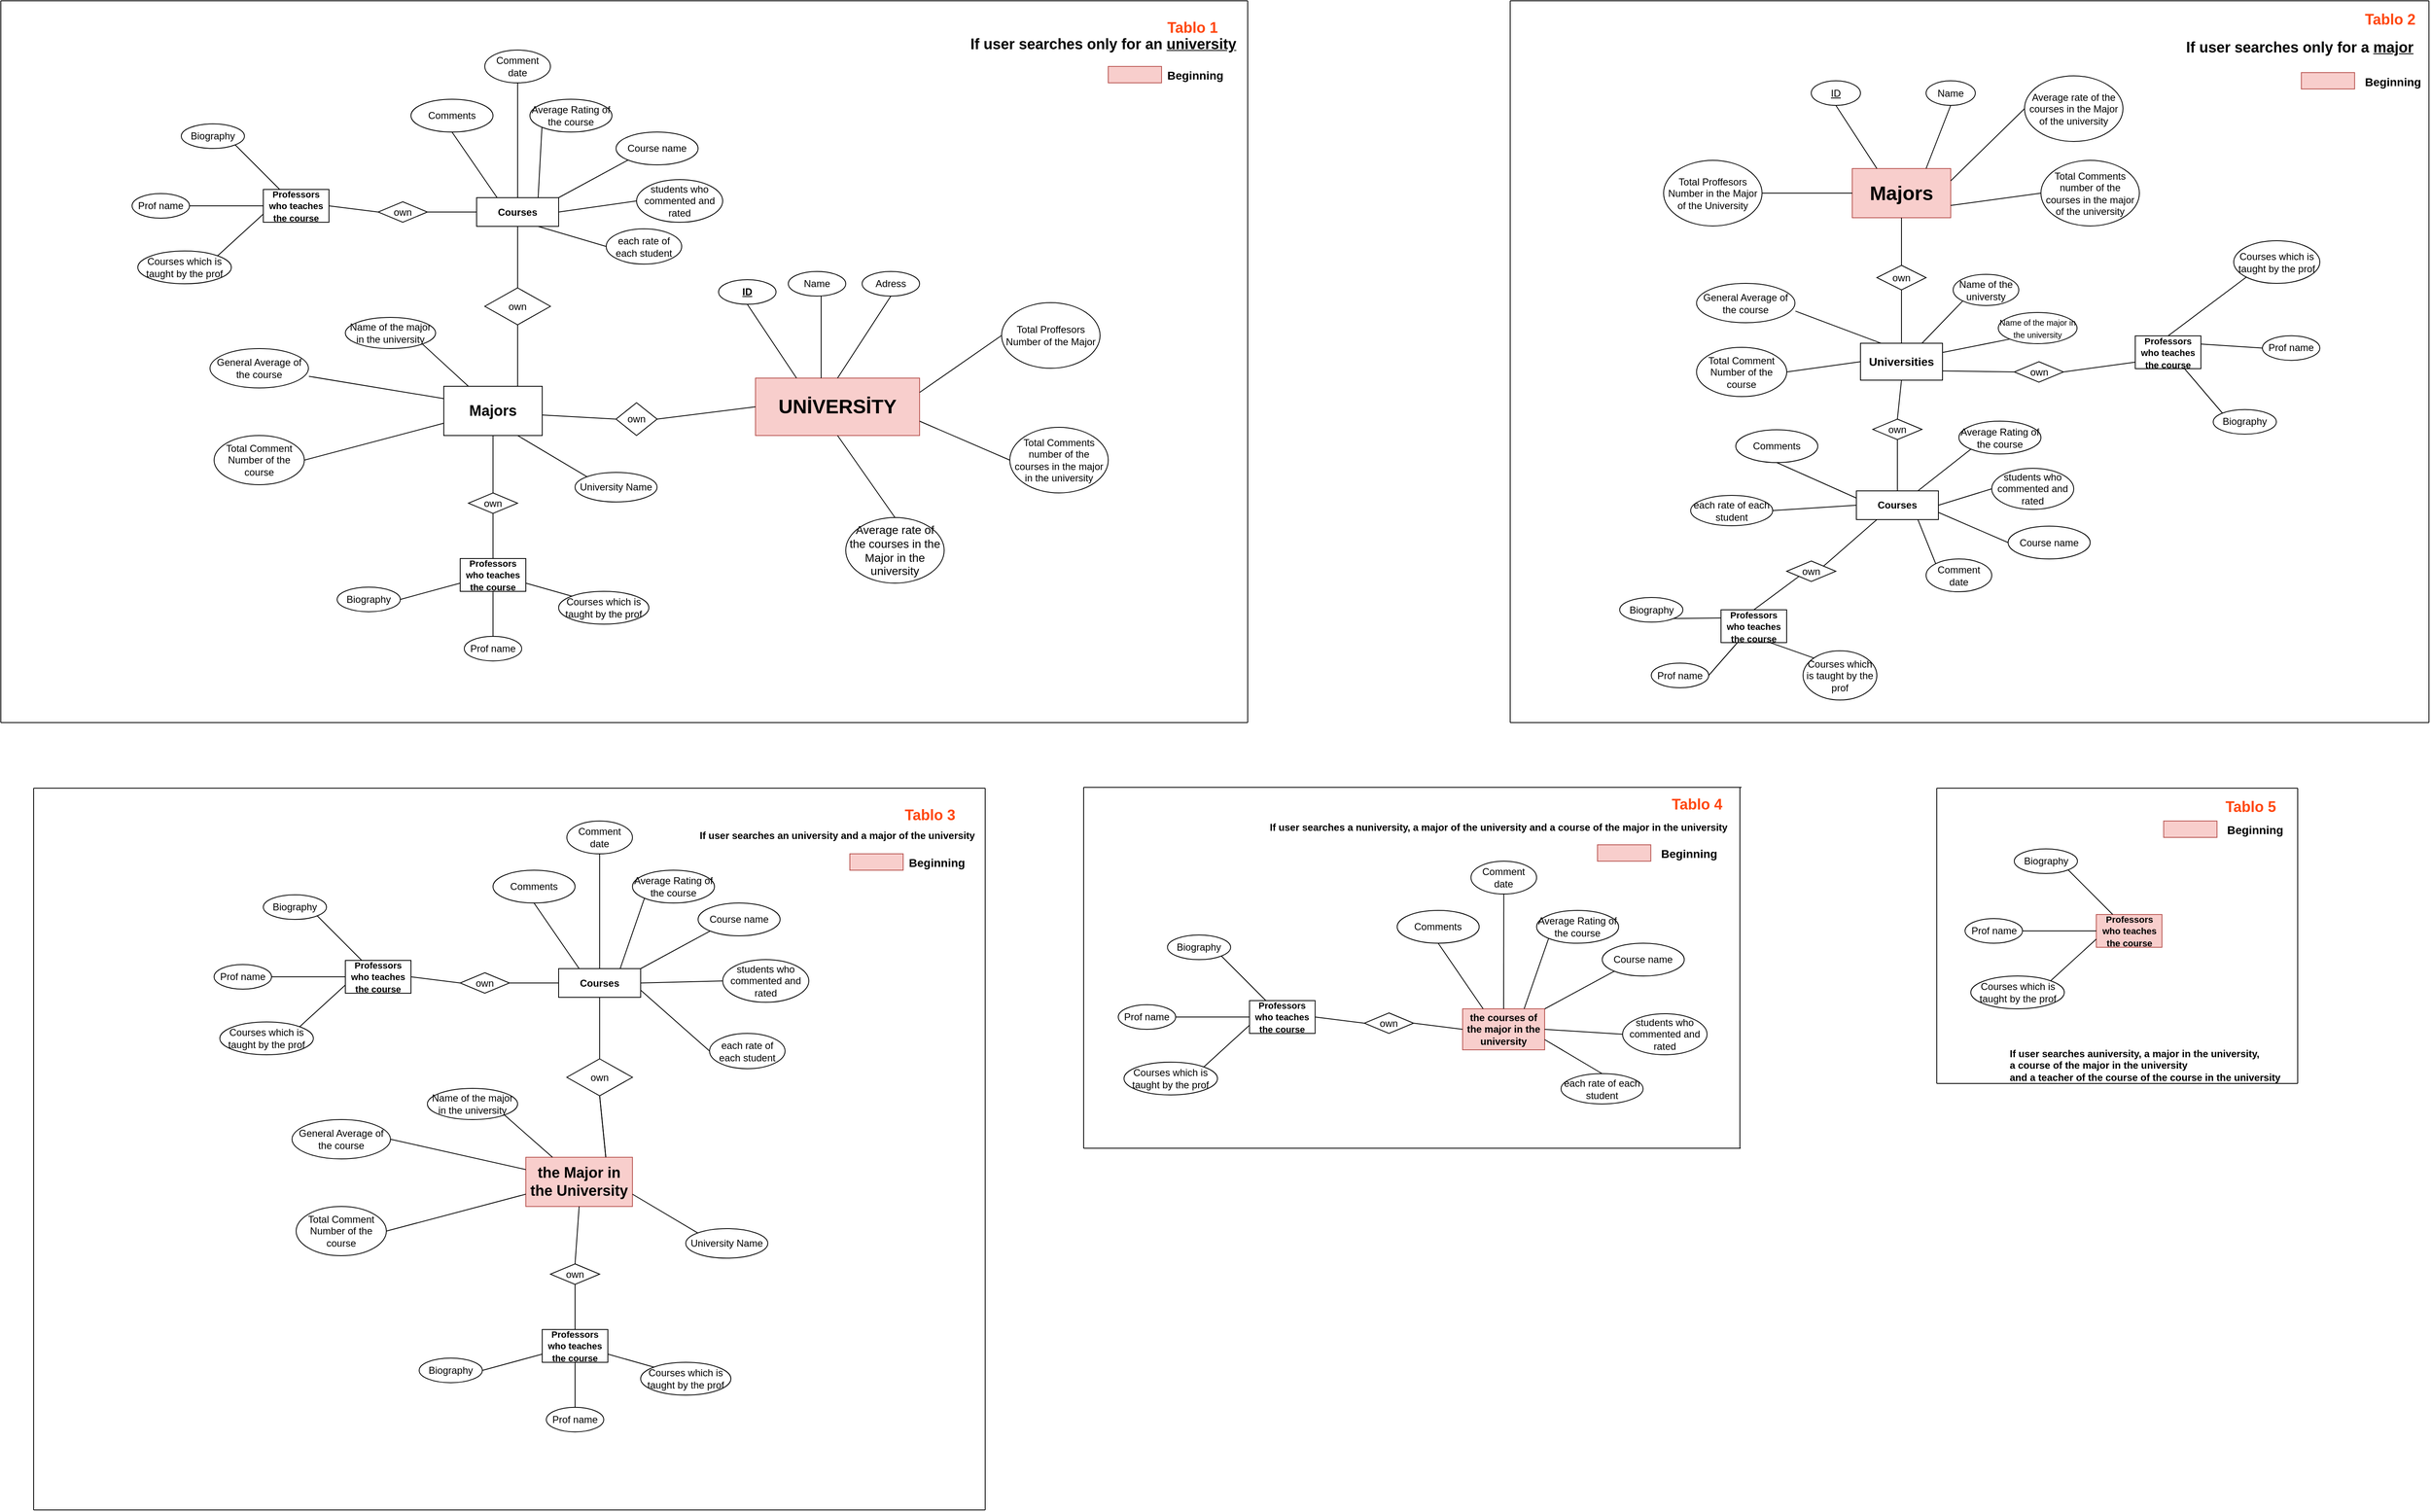 <mxfile version="11.3.0" type="device" pages="1"><diagram id="4vr1jzRFlJt7YkcjtONi" name="Page-1"><mxGraphModel dx="3872" dy="2440" grid="1" gridSize="10" guides="1" tooltips="1" connect="1" arrows="1" fold="1" page="0" pageScale="1" pageWidth="1169" pageHeight="827" math="0" shadow="0"><root><mxCell id="0"/><mxCell id="1" parent="0"/><mxCell id="nu6mymU_KfgvIlci6A19-1" value="&lt;b&gt;&lt;font style=&quot;font-size: 24px&quot;&gt;UNİVERSİTY&lt;/font&gt;&lt;/b&gt;" style="rounded=0;whiteSpace=wrap;html=1;fillColor=#f8cecc;strokeColor=#b85450;" parent="1" vertex="1"><mxGeometry x="520" y="260" width="200" height="70" as="geometry"/></mxCell><mxCell id="nu6mymU_KfgvIlci6A19-3" value="" style="endArrow=none;html=1;" parent="1" edge="1"><mxGeometry width="50" height="50" relative="1" as="geometry"><mxPoint x="600" y="260" as="sourcePoint"/><mxPoint x="600" y="160" as="targetPoint"/></mxGeometry></mxCell><mxCell id="nu6mymU_KfgvIlci6A19-8" value="&lt;u&gt;&lt;b&gt;ID&lt;/b&gt;&lt;/u&gt;" style="ellipse;whiteSpace=wrap;html=1;" parent="1" vertex="1"><mxGeometry x="475" y="140" width="70" height="30" as="geometry"/></mxCell><mxCell id="nu6mymU_KfgvIlci6A19-9" value="Adress" style="ellipse;whiteSpace=wrap;html=1;" parent="1" vertex="1"><mxGeometry x="650" y="130" width="70" height="30" as="geometry"/></mxCell><mxCell id="nu6mymU_KfgvIlci6A19-10" value="Name" style="ellipse;whiteSpace=wrap;html=1;" parent="1" vertex="1"><mxGeometry x="560" y="130" width="70" height="30" as="geometry"/></mxCell><mxCell id="nu6mymU_KfgvIlci6A19-12" value="" style="endArrow=none;html=1;entryX=0.25;entryY=0;entryDx=0;entryDy=0;exitX=0.5;exitY=1;exitDx=0;exitDy=0;" parent="1" source="nu6mymU_KfgvIlci6A19-8" target="nu6mymU_KfgvIlci6A19-1" edge="1"><mxGeometry width="50" height="50" relative="1" as="geometry"><mxPoint x="340" y="330" as="sourcePoint"/><mxPoint x="390" y="280" as="targetPoint"/></mxGeometry></mxCell><mxCell id="nu6mymU_KfgvIlci6A19-13" value="" style="endArrow=none;html=1;entryX=0.5;entryY=1;entryDx=0;entryDy=0;exitX=0.5;exitY=0;exitDx=0;exitDy=0;" parent="1" source="nu6mymU_KfgvIlci6A19-1" target="nu6mymU_KfgvIlci6A19-9" edge="1"><mxGeometry width="50" height="50" relative="1" as="geometry"><mxPoint x="640" y="250" as="sourcePoint"/><mxPoint x="690" y="200" as="targetPoint"/></mxGeometry></mxCell><mxCell id="nu6mymU_KfgvIlci6A19-18" value="" style="endArrow=none;html=1;entryX=0;entryY=0.5;entryDx=0;entryDy=0;" parent="1" target="nu6mymU_KfgvIlci6A19-1" edge="1"><mxGeometry width="50" height="50" relative="1" as="geometry"><mxPoint x="400" y="310" as="sourcePoint"/><mxPoint x="510" y="290" as="targetPoint"/></mxGeometry></mxCell><mxCell id="nu6mymU_KfgvIlci6A19-19" value="own" style="rhombus;whiteSpace=wrap;html=1;" parent="1" vertex="1"><mxGeometry x="350" y="290" width="50" height="40" as="geometry"/></mxCell><mxCell id="nu6mymU_KfgvIlci6A19-20" value="" style="endArrow=none;html=1;entryX=0;entryY=0.5;entryDx=0;entryDy=0;" parent="1" target="nu6mymU_KfgvIlci6A19-19" edge="1"><mxGeometry width="50" height="50" relative="1" as="geometry"><mxPoint x="260" y="305" as="sourcePoint"/><mxPoint x="350" y="305" as="targetPoint"/></mxGeometry></mxCell><mxCell id="nu6mymU_KfgvIlci6A19-21" value="&lt;font style=&quot;font-size: 18px&quot;&gt;&lt;b&gt;Majors&lt;/b&gt;&lt;/font&gt;" style="rounded=0;whiteSpace=wrap;html=1;" parent="1" vertex="1"><mxGeometry x="140" y="270" width="120" height="60" as="geometry"/></mxCell><mxCell id="nu6mymU_KfgvIlci6A19-33" value="" style="endArrow=none;html=1;entryX=0;entryY=0.5;entryDx=0;entryDy=0;exitX=1;exitY=0.25;exitDx=0;exitDy=0;" parent="1" source="nu6mymU_KfgvIlci6A19-1" target="z3kouo6fwTc8QnqKA5UZ-1" edge="1"><mxGeometry width="50" height="50" relative="1" as="geometry"><mxPoint x="720" y="300" as="sourcePoint"/><mxPoint x="860" y="290.5" as="targetPoint"/></mxGeometry></mxCell><mxCell id="nu6mymU_KfgvIlci6A19-35" value="" style="endArrow=none;html=1;exitX=0.75;exitY=0;exitDx=0;exitDy=0;entryX=0.5;entryY=1;entryDx=0;entryDy=0;" parent="1" source="nu6mymU_KfgvIlci6A19-21" target="nu6mymU_KfgvIlci6A19-37" edge="1"><mxGeometry width="50" height="50" relative="1" as="geometry"><mxPoint x="180" y="270" as="sourcePoint"/><mxPoint x="230" y="200" as="targetPoint"/></mxGeometry></mxCell><mxCell id="nu6mymU_KfgvIlci6A19-37" value="own" style="rhombus;whiteSpace=wrap;html=1;" parent="1" vertex="1"><mxGeometry x="190" y="150" width="80" height="45" as="geometry"/></mxCell><mxCell id="nu6mymU_KfgvIlci6A19-40" value="" style="endArrow=none;html=1;entryX=0.5;entryY=1;entryDx=0;entryDy=0;" parent="1" target="nu6mymU_KfgvIlci6A19-41" edge="1"><mxGeometry width="50" height="50" relative="1" as="geometry"><mxPoint x="230" y="150" as="sourcePoint"/><mxPoint x="230" y="70" as="targetPoint"/></mxGeometry></mxCell><mxCell id="nu6mymU_KfgvIlci6A19-41" value="&lt;b&gt;Courses&lt;/b&gt;" style="rounded=0;whiteSpace=wrap;html=1;" parent="1" vertex="1"><mxGeometry x="180" y="40" width="100" height="35" as="geometry"/></mxCell><mxCell id="nu6mymU_KfgvIlci6A19-42" value="" style="endArrow=none;html=1;entryX=0;entryY=0.25;entryDx=0;entryDy=0;exitX=1.005;exitY=0.705;exitDx=0;exitDy=0;exitPerimeter=0;" parent="1" source="nu6mymU_KfgvIlci6A19-43" target="nu6mymU_KfgvIlci6A19-21" edge="1"><mxGeometry width="50" height="50" relative="1" as="geometry"><mxPoint x="70" y="180" as="sourcePoint"/><mxPoint x="90" y="215" as="targetPoint"/></mxGeometry></mxCell><mxCell id="nu6mymU_KfgvIlci6A19-43" value="&lt;font style=&quot;font-size: 12px&quot;&gt;General Average of the course&lt;/font&gt;" style="ellipse;whiteSpace=wrap;html=1;" parent="1" vertex="1"><mxGeometry x="-145" y="224" width="120" height="48" as="geometry"/></mxCell><mxCell id="nu6mymU_KfgvIlci6A19-47" value="" style="endArrow=none;html=1;entryX=0;entryY=0.75;entryDx=0;entryDy=0;exitX=1;exitY=0.5;exitDx=0;exitDy=0;" parent="1" source="nu6mymU_KfgvIlci6A19-48" target="nu6mymU_KfgvIlci6A19-21" edge="1"><mxGeometry width="50" height="50" relative="1" as="geometry"><mxPoint y="250" as="sourcePoint"/><mxPoint x="100" y="270" as="targetPoint"/></mxGeometry></mxCell><mxCell id="nu6mymU_KfgvIlci6A19-48" value="Total Comment Number of the course" style="ellipse;whiteSpace=wrap;html=1;" parent="1" vertex="1"><mxGeometry x="-140" y="330" width="110" height="60" as="geometry"/></mxCell><mxCell id="nu6mymU_KfgvIlci6A19-51" value="" style="endArrow=none;html=1;entryX=0;entryY=1;entryDx=0;entryDy=0;" parent="1" target="nu6mymU_KfgvIlci6A19-52" edge="1"><mxGeometry width="50" height="50" relative="1" as="geometry"><mxPoint x="280" y="40" as="sourcePoint"/><mxPoint x="350" as="targetPoint"/></mxGeometry></mxCell><mxCell id="nu6mymU_KfgvIlci6A19-52" value="Course name" style="ellipse;whiteSpace=wrap;html=1;" parent="1" vertex="1"><mxGeometry x="350" y="-40" width="100" height="40" as="geometry"/></mxCell><mxCell id="nu6mymU_KfgvIlci6A19-53" value="" style="endArrow=none;html=1;entryX=0;entryY=1;entryDx=0;entryDy=0;exitX=0.75;exitY=0;exitDx=0;exitDy=0;" parent="1" source="nu6mymU_KfgvIlci6A19-41" target="nu6mymU_KfgvIlci6A19-54" edge="1"><mxGeometry width="50" height="50" relative="1" as="geometry"><mxPoint x="175" as="sourcePoint"/><mxPoint x="245" y="-40" as="targetPoint"/></mxGeometry></mxCell><mxCell id="nu6mymU_KfgvIlci6A19-54" value="Average Rating of the course" style="ellipse;whiteSpace=wrap;html=1;" parent="1" vertex="1"><mxGeometry x="245" y="-80" width="100" height="40" as="geometry"/></mxCell><mxCell id="nu6mymU_KfgvIlci6A19-55" value="" style="endArrow=none;html=1;entryX=0.5;entryY=1;entryDx=0;entryDy=0;exitX=0.25;exitY=0;exitDx=0;exitDy=0;" parent="1" source="nu6mymU_KfgvIlci6A19-41" target="nu6mymU_KfgvIlci6A19-56" edge="1"><mxGeometry width="50" height="50" relative="1" as="geometry"><mxPoint x="165" y="30" as="sourcePoint"/><mxPoint x="155" y="-50" as="targetPoint"/></mxGeometry></mxCell><mxCell id="nu6mymU_KfgvIlci6A19-56" value="Comments" style="ellipse;whiteSpace=wrap;html=1;" parent="1" vertex="1"><mxGeometry x="100" y="-80" width="100" height="40" as="geometry"/></mxCell><mxCell id="nu6mymU_KfgvIlci6A19-63" value="" style="endArrow=none;html=1;entryX=0;entryY=0.5;entryDx=0;entryDy=0;exitX=1;exitY=0.5;exitDx=0;exitDy=0;" parent="1" source="nu6mymU_KfgvIlci6A19-41" target="nu6mymU_KfgvIlci6A19-64" edge="1"><mxGeometry width="50" height="50" relative="1" as="geometry"><mxPoint x="305" y="97.5" as="sourcePoint"/><mxPoint x="375" y="57.5" as="targetPoint"/></mxGeometry></mxCell><mxCell id="nu6mymU_KfgvIlci6A19-64" value="students who commented and rated" style="ellipse;whiteSpace=wrap;html=1;" parent="1" vertex="1"><mxGeometry x="375" y="18" width="105" height="52" as="geometry"/></mxCell><mxCell id="nu6mymU_KfgvIlci6A19-65" value="Comment date" style="ellipse;whiteSpace=wrap;html=1;" parent="1" vertex="1"><mxGeometry x="190" y="-140" width="80" height="40" as="geometry"/></mxCell><mxCell id="nu6mymU_KfgvIlci6A19-66" value="" style="endArrow=none;html=1;entryX=0.5;entryY=1;entryDx=0;entryDy=0;exitX=0.5;exitY=0;exitDx=0;exitDy=0;" parent="1" source="nu6mymU_KfgvIlci6A19-41" target="nu6mymU_KfgvIlci6A19-65" edge="1"><mxGeometry width="50" height="50" relative="1" as="geometry"><mxPoint x="-90" y="-70" as="sourcePoint"/><mxPoint x="-40" y="-120" as="targetPoint"/></mxGeometry></mxCell><mxCell id="z3kouo6fwTc8QnqKA5UZ-1" value="&lt;span style=&quot;white-space: normal&quot;&gt;Total Proffesors Number of the Major&lt;/span&gt;" style="ellipse;whiteSpace=wrap;html=1;" vertex="1" parent="1"><mxGeometry x="820" y="168" width="120" height="80" as="geometry"/></mxCell><mxCell id="z3kouo6fwTc8QnqKA5UZ-3" value="&lt;span style=&quot;white-space: normal&quot;&gt;Total Comments number of the courses in the major&lt;br&gt;in the university&lt;br&gt;&lt;/span&gt;" style="ellipse;whiteSpace=wrap;html=1;" vertex="1" parent="1"><mxGeometry x="830" y="320" width="120" height="80" as="geometry"/></mxCell><mxCell id="z3kouo6fwTc8QnqKA5UZ-4" value="" style="endArrow=none;html=1;entryX=0;entryY=0.5;entryDx=0;entryDy=0;exitX=1;exitY=0.75;exitDx=0;exitDy=0;" edge="1" parent="1" source="nu6mymU_KfgvIlci6A19-1" target="z3kouo6fwTc8QnqKA5UZ-3"><mxGeometry width="50" height="50" relative="1" as="geometry"><mxPoint x="740" y="380" as="sourcePoint"/><mxPoint x="790" y="330" as="targetPoint"/></mxGeometry></mxCell><mxCell id="z3kouo6fwTc8QnqKA5UZ-5" value="&lt;span style=&quot;white-space: normal&quot;&gt;&lt;font style=&quot;font-size: 14px&quot;&gt;Average rate of the courses in the Major in the university&lt;/font&gt;&lt;/span&gt;" style="ellipse;whiteSpace=wrap;html=1;" vertex="1" parent="1"><mxGeometry x="630" y="430" width="120" height="80" as="geometry"/></mxCell><mxCell id="z3kouo6fwTc8QnqKA5UZ-6" value="" style="endArrow=none;html=1;entryX=0.5;entryY=1;entryDx=0;entryDy=0;exitX=0.5;exitY=0;exitDx=0;exitDy=0;" edge="1" parent="1" source="z3kouo6fwTc8QnqKA5UZ-5" target="nu6mymU_KfgvIlci6A19-1"><mxGeometry width="50" height="50" relative="1" as="geometry"><mxPoint x="630" y="410" as="sourcePoint"/><mxPoint x="680" y="360" as="targetPoint"/></mxGeometry></mxCell><mxCell id="z3kouo6fwTc8QnqKA5UZ-18" value="" style="endArrow=none;html=1;entryX=0;entryY=0.5;entryDx=0;entryDy=0;exitX=1;exitY=0.5;exitDx=0;exitDy=0;" edge="1" parent="1" source="z3kouo6fwTc8QnqKA5UZ-19" target="nu6mymU_KfgvIlci6A19-41"><mxGeometry width="50" height="50" relative="1" as="geometry"><mxPoint x="120" y="58" as="sourcePoint"/><mxPoint x="150" y="40" as="targetPoint"/></mxGeometry></mxCell><mxCell id="z3kouo6fwTc8QnqKA5UZ-19" value="own" style="rhombus;whiteSpace=wrap;html=1;" vertex="1" parent="1"><mxGeometry x="60" y="45" width="60" height="25" as="geometry"/></mxCell><mxCell id="z3kouo6fwTc8QnqKA5UZ-20" value="" style="endArrow=none;html=1;entryX=0;entryY=0.5;entryDx=0;entryDy=0;exitX=1;exitY=0.5;exitDx=0;exitDy=0;" edge="1" parent="1" source="z3kouo6fwTc8QnqKA5UZ-21" target="z3kouo6fwTc8QnqKA5UZ-19"><mxGeometry width="50" height="50" relative="1" as="geometry"><mxPoint y="50" as="sourcePoint"/><mxPoint x="50" y="40" as="targetPoint"/></mxGeometry></mxCell><mxCell id="z3kouo6fwTc8QnqKA5UZ-21" value="&lt;b&gt;&lt;font style=&quot;font-size: 11px&quot;&gt;Professors who teaches the course&lt;/font&gt;&lt;/b&gt;" style="rounded=0;whiteSpace=wrap;html=1;" vertex="1" parent="1"><mxGeometry x="-80" y="30" width="80" height="40" as="geometry"/></mxCell><mxCell id="z3kouo6fwTc8QnqKA5UZ-23" value="Prof name" style="ellipse;whiteSpace=wrap;html=1;" vertex="1" parent="1"><mxGeometry x="-240" y="35" width="70" height="30" as="geometry"/></mxCell><mxCell id="z3kouo6fwTc8QnqKA5UZ-24" value="" style="endArrow=none;html=1;entryX=0;entryY=0.5;entryDx=0;entryDy=0;exitX=1;exitY=0.5;exitDx=0;exitDy=0;" edge="1" parent="1" source="z3kouo6fwTc8QnqKA5UZ-23" target="z3kouo6fwTc8QnqKA5UZ-21"><mxGeometry width="50" height="50" relative="1" as="geometry"><mxPoint x="-200" y="338" as="sourcePoint"/><mxPoint x="-320" y="-160" as="targetPoint"/></mxGeometry></mxCell><mxCell id="z3kouo6fwTc8QnqKA5UZ-25" value="Courses which is taught by the prof" style="ellipse;whiteSpace=wrap;html=1;" vertex="1" parent="1"><mxGeometry x="-233" y="105" width="114" height="40" as="geometry"/></mxCell><mxCell id="z3kouo6fwTc8QnqKA5UZ-26" value="" style="endArrow=none;html=1;entryX=0;entryY=0.75;entryDx=0;entryDy=0;exitX=1;exitY=0;exitDx=0;exitDy=0;" edge="1" parent="1" source="z3kouo6fwTc8QnqKA5UZ-25" target="z3kouo6fwTc8QnqKA5UZ-21"><mxGeometry width="50" height="50" relative="1" as="geometry"><mxPoint x="-213.5" y="115" as="sourcePoint"/><mxPoint x="-46.7" y="23.4" as="targetPoint"/></mxGeometry></mxCell><mxCell id="z3kouo6fwTc8QnqKA5UZ-31" value="" style="endArrow=none;html=1;entryX=0.25;entryY=0;entryDx=0;entryDy=0;exitX=1;exitY=1;exitDx=0;exitDy=0;" edge="1" parent="1" source="z3kouo6fwTc8QnqKA5UZ-32" target="z3kouo6fwTc8QnqKA5UZ-21"><mxGeometry width="50" height="50" relative="1" as="geometry"><mxPoint x="-130" as="sourcePoint"/><mxPoint x="-80" y="-10" as="targetPoint"/></mxGeometry></mxCell><mxCell id="z3kouo6fwTc8QnqKA5UZ-32" value="Biography" style="ellipse;whiteSpace=wrap;html=1;" vertex="1" parent="1"><mxGeometry x="-180" y="-50" width="77" height="30" as="geometry"/></mxCell><mxCell id="z3kouo6fwTc8QnqKA5UZ-34" value="" style="endArrow=none;html=1;entryX=0.5;entryY=1;entryDx=0;entryDy=0;exitX=0.5;exitY=0;exitDx=0;exitDy=0;" edge="1" parent="1" source="z3kouo6fwTc8QnqKA5UZ-35" target="nu6mymU_KfgvIlci6A19-21"><mxGeometry width="50" height="50" relative="1" as="geometry"><mxPoint x="115" y="518" as="sourcePoint"/><mxPoint x="175" y="517.5" as="targetPoint"/></mxGeometry></mxCell><mxCell id="z3kouo6fwTc8QnqKA5UZ-35" value="own" style="rhombus;whiteSpace=wrap;html=1;" vertex="1" parent="1"><mxGeometry x="170" y="400" width="60" height="25" as="geometry"/></mxCell><mxCell id="z3kouo6fwTc8QnqKA5UZ-36" value="" style="endArrow=none;html=1;entryX=0.5;entryY=1;entryDx=0;entryDy=0;exitX=0.5;exitY=0;exitDx=0;exitDy=0;" edge="1" parent="1" source="z3kouo6fwTc8QnqKA5UZ-37" target="z3kouo6fwTc8QnqKA5UZ-35"><mxGeometry width="50" height="50" relative="1" as="geometry"><mxPoint x="200" y="480" as="sourcePoint"/><mxPoint x="45" y="500" as="targetPoint"/></mxGeometry></mxCell><mxCell id="z3kouo6fwTc8QnqKA5UZ-37" value="&lt;b&gt;&lt;font style=&quot;font-size: 11px&quot;&gt;Professors who teaches the course&lt;/font&gt;&lt;/b&gt;" style="rounded=0;whiteSpace=wrap;html=1;" vertex="1" parent="1"><mxGeometry x="160" y="480" width="80" height="40" as="geometry"/></mxCell><mxCell id="z3kouo6fwTc8QnqKA5UZ-38" value="Prof name" style="ellipse;whiteSpace=wrap;html=1;" vertex="1" parent="1"><mxGeometry x="165" y="574.853" width="70" height="30" as="geometry"/></mxCell><mxCell id="z3kouo6fwTc8QnqKA5UZ-39" value="" style="endArrow=none;html=1;entryX=0.5;entryY=1;entryDx=0;entryDy=0;exitX=0.5;exitY=0;exitDx=0;exitDy=0;" edge="1" parent="1" source="z3kouo6fwTc8QnqKA5UZ-38" target="z3kouo6fwTc8QnqKA5UZ-37"><mxGeometry width="50" height="50" relative="1" as="geometry"><mxPoint x="-10" y="897.853" as="sourcePoint"/><mxPoint x="110" y="609.853" as="targetPoint"/></mxGeometry></mxCell><mxCell id="z3kouo6fwTc8QnqKA5UZ-40" value="Courses which is taught by the prof" style="ellipse;whiteSpace=wrap;html=1;" vertex="1" parent="1"><mxGeometry x="280" y="520" width="110" height="40" as="geometry"/></mxCell><mxCell id="z3kouo6fwTc8QnqKA5UZ-41" value="" style="endArrow=none;html=1;entryX=1;entryY=0.75;entryDx=0;entryDy=0;exitX=0;exitY=0;exitDx=0;exitDy=0;" edge="1" parent="1" source="z3kouo6fwTc8QnqKA5UZ-40" target="z3kouo6fwTc8QnqKA5UZ-37"><mxGeometry width="50" height="50" relative="1" as="geometry"><mxPoint x="-23.5" y="674.853" as="sourcePoint"/><mxPoint x="110" y="619.853" as="targetPoint"/></mxGeometry></mxCell><mxCell id="z3kouo6fwTc8QnqKA5UZ-42" value="" style="endArrow=none;html=1;entryX=0;entryY=0.75;entryDx=0;entryDy=0;exitX=1;exitY=0.5;exitDx=0;exitDy=0;" edge="1" parent="1" source="z3kouo6fwTc8QnqKA5UZ-43" target="z3kouo6fwTc8QnqKA5UZ-37"><mxGeometry width="50" height="50" relative="1" as="geometry"><mxPoint x="60" y="559.853" as="sourcePoint"/><mxPoint x="130" y="589.853" as="targetPoint"/></mxGeometry></mxCell><mxCell id="z3kouo6fwTc8QnqKA5UZ-43" value="Biography" style="ellipse;whiteSpace=wrap;html=1;" vertex="1" parent="1"><mxGeometry x="10" y="514.853" width="77" height="30" as="geometry"/></mxCell><mxCell id="z3kouo6fwTc8QnqKA5UZ-48" value="" style="endArrow=none;html=1;" edge="1" parent="1"><mxGeometry width="50" height="50" relative="1" as="geometry"><mxPoint x="-400" y="680" as="sourcePoint"/><mxPoint x="1120" y="680" as="targetPoint"/></mxGeometry></mxCell><mxCell id="z3kouo6fwTc8QnqKA5UZ-50" value="" style="endArrow=none;html=1;" edge="1" parent="1"><mxGeometry width="50" height="50" relative="1" as="geometry"><mxPoint x="-400" y="680" as="sourcePoint"/><mxPoint x="-400" y="-200" as="targetPoint"/></mxGeometry></mxCell><mxCell id="z3kouo6fwTc8QnqKA5UZ-53" value="" style="endArrow=none;html=1;" edge="1" parent="1"><mxGeometry width="50" height="50" relative="1" as="geometry"><mxPoint x="-400" y="-200" as="sourcePoint"/><mxPoint x="1120" y="-200" as="targetPoint"/></mxGeometry></mxCell><mxCell id="z3kouo6fwTc8QnqKA5UZ-54" value="" style="endArrow=none;html=1;" edge="1" parent="1"><mxGeometry width="50" height="50" relative="1" as="geometry"><mxPoint x="1120" y="680" as="sourcePoint"/><mxPoint x="1120" y="-200" as="targetPoint"/></mxGeometry></mxCell><mxCell id="z3kouo6fwTc8QnqKA5UZ-55" value="&lt;b&gt;&lt;font style=&quot;font-size: 18px&quot;&gt;If user searches only for an&amp;nbsp;&lt;u&gt;university&lt;/u&gt;&lt;/font&gt;&lt;/b&gt;" style="text;html=1;resizable=0;points=[];autosize=1;align=left;verticalAlign=top;spacingTop=-4;" vertex="1" parent="1"><mxGeometry x="780" y="-160" width="340" height="20" as="geometry"/></mxCell><mxCell id="z3kouo6fwTc8QnqKA5UZ-56" value="&lt;b&gt;&lt;font color=&quot;#ff470f&quot; style=&quot;font-size: 18px&quot;&gt;Tablo 1&lt;/font&gt;&lt;/b&gt;" style="text;html=1;resizable=0;points=[];autosize=1;align=left;verticalAlign=top;spacingTop=-4;" vertex="1" parent="1"><mxGeometry x="1020" y="-180" width="80" height="20" as="geometry"/></mxCell><mxCell id="z3kouo6fwTc8QnqKA5UZ-59" value="&lt;font style=&quot;font-size: 24px&quot;&gt;&lt;b&gt;Majors&lt;/b&gt;&lt;/font&gt;" style="rounded=0;whiteSpace=wrap;html=1;fillColor=#f8cecc;strokeColor=#b85450;" vertex="1" parent="1"><mxGeometry x="1857" y="4.5" width="120" height="60" as="geometry"/></mxCell><mxCell id="z3kouo6fwTc8QnqKA5UZ-60" value="&lt;u&gt;ID&lt;/u&gt;" style="ellipse;whiteSpace=wrap;html=1;" vertex="1" parent="1"><mxGeometry x="1807" y="-102.5" width="60" height="30" as="geometry"/></mxCell><mxCell id="z3kouo6fwTc8QnqKA5UZ-61" value="Name" style="ellipse;whiteSpace=wrap;html=1;" vertex="1" parent="1"><mxGeometry x="1947" y="-102.5" width="60" height="30" as="geometry"/></mxCell><mxCell id="z3kouo6fwTc8QnqKA5UZ-62" value="" style="endArrow=none;html=1;entryX=0.5;entryY=1;entryDx=0;entryDy=0;exitX=0.75;exitY=0;exitDx=0;exitDy=0;" edge="1" parent="1" source="z3kouo6fwTc8QnqKA5UZ-59" target="z3kouo6fwTc8QnqKA5UZ-61"><mxGeometry width="50" height="50" relative="1" as="geometry"><mxPoint x="1907" y="2.5" as="sourcePoint"/><mxPoint x="1957" y="-47.5" as="targetPoint"/></mxGeometry></mxCell><mxCell id="z3kouo6fwTc8QnqKA5UZ-63" value="" style="endArrow=none;html=1;entryX=0.5;entryY=1;entryDx=0;entryDy=0;exitX=0.25;exitY=0;exitDx=0;exitDy=0;" edge="1" parent="1" source="z3kouo6fwTc8QnqKA5UZ-59" target="z3kouo6fwTc8QnqKA5UZ-60"><mxGeometry width="50" height="50" relative="1" as="geometry"><mxPoint x="1867" y="2.5" as="sourcePoint"/><mxPoint x="1917" y="-47.5" as="targetPoint"/></mxGeometry></mxCell><mxCell id="z3kouo6fwTc8QnqKA5UZ-64" value="own" style="rhombus;whiteSpace=wrap;html=1;" vertex="1" parent="1"><mxGeometry x="1887" y="122.5" width="60" height="30" as="geometry"/></mxCell><mxCell id="z3kouo6fwTc8QnqKA5UZ-65" value="" style="endArrow=none;html=1;exitX=0.5;exitY=0;exitDx=0;exitDy=0;" edge="1" parent="1" source="z3kouo6fwTc8QnqKA5UZ-64"><mxGeometry width="50" height="50" relative="1" as="geometry"><mxPoint x="1887" y="142.5" as="sourcePoint"/><mxPoint x="1917" y="64.5" as="targetPoint"/></mxGeometry></mxCell><mxCell id="z3kouo6fwTc8QnqKA5UZ-66" value="" style="endArrow=none;html=1;entryX=0.5;entryY=1;entryDx=0;entryDy=0;exitX=0.5;exitY=0;exitDx=0;exitDy=0;" edge="1" parent="1" source="z3kouo6fwTc8QnqKA5UZ-67" target="z3kouo6fwTc8QnqKA5UZ-64"><mxGeometry width="50" height="50" relative="1" as="geometry"><mxPoint x="1907" y="222.5" as="sourcePoint"/><mxPoint x="1907" y="202.5" as="targetPoint"/></mxGeometry></mxCell><mxCell id="z3kouo6fwTc8QnqKA5UZ-67" value="&lt;b&gt;&lt;font style=&quot;font-size: 14px&quot;&gt;Universities&lt;/font&gt;&lt;/b&gt;" style="rounded=0;whiteSpace=wrap;html=1;" vertex="1" parent="1"><mxGeometry x="1867" y="217.5" width="100" height="45" as="geometry"/></mxCell><mxCell id="z3kouo6fwTc8QnqKA5UZ-68" value="&lt;font style=&quot;font-size: 12px&quot;&gt;Average rate of the courses in the Major of the university&lt;/font&gt;" style="ellipse;whiteSpace=wrap;html=1;" vertex="1" parent="1"><mxGeometry x="2067" y="-108.5" width="120" height="80" as="geometry"/></mxCell><mxCell id="z3kouo6fwTc8QnqKA5UZ-69" value="" style="endArrow=none;html=1;exitX=1;exitY=0.25;exitDx=0;exitDy=0;entryX=0;entryY=0.5;entryDx=0;entryDy=0;" edge="1" parent="1" source="z3kouo6fwTc8QnqKA5UZ-59" target="z3kouo6fwTc8QnqKA5UZ-68"><mxGeometry width="50" height="50" relative="1" as="geometry"><mxPoint x="2007" y="52.5" as="sourcePoint"/><mxPoint x="2078" y="-21.5" as="targetPoint"/></mxGeometry></mxCell><mxCell id="z3kouo6fwTc8QnqKA5UZ-70" value="&lt;span style=&quot;white-space: normal&quot;&gt;Total Comments number of the courses in the major of the university&lt;/span&gt;" style="ellipse;whiteSpace=wrap;html=1;" vertex="1" parent="1"><mxGeometry x="2087" y="-5.5" width="120" height="80" as="geometry"/></mxCell><mxCell id="z3kouo6fwTc8QnqKA5UZ-71" value="" style="endArrow=none;html=1;entryX=0;entryY=0.5;entryDx=0;entryDy=0;exitX=1;exitY=0.75;exitDx=0;exitDy=0;" edge="1" parent="1" source="z3kouo6fwTc8QnqKA5UZ-59" target="z3kouo6fwTc8QnqKA5UZ-70"><mxGeometry width="50" height="50" relative="1" as="geometry"><mxPoint x="1997" y="92.5" as="sourcePoint"/><mxPoint x="2047" y="42.5" as="targetPoint"/></mxGeometry></mxCell><mxCell id="z3kouo6fwTc8QnqKA5UZ-72" value="&lt;span style=&quot;white-space: normal&quot;&gt;Total Proffesors Number in the Major of the University&lt;/span&gt;" style="ellipse;whiteSpace=wrap;html=1;" vertex="1" parent="1"><mxGeometry x="1627" y="-5.5" width="120" height="80" as="geometry"/></mxCell><mxCell id="z3kouo6fwTc8QnqKA5UZ-73" value="" style="endArrow=none;html=1;entryX=0;entryY=0.5;entryDx=0;entryDy=0;exitX=1;exitY=0.5;exitDx=0;exitDy=0;" edge="1" parent="1" source="z3kouo6fwTc8QnqKA5UZ-72" target="z3kouo6fwTc8QnqKA5UZ-59"><mxGeometry width="50" height="50" relative="1" as="geometry"><mxPoint x="1647" y="172.5" as="sourcePoint"/><mxPoint x="1697" y="122.5" as="targetPoint"/></mxGeometry></mxCell><mxCell id="z3kouo6fwTc8QnqKA5UZ-83" value="own" style="rhombus;whiteSpace=wrap;html=1;" vertex="1" parent="1"><mxGeometry x="2054.5" y="240" width="60" height="25" as="geometry"/></mxCell><mxCell id="z3kouo6fwTc8QnqKA5UZ-84" value="" style="endArrow=none;html=1;entryX=1;entryY=0.5;entryDx=0;entryDy=0;exitX=0.004;exitY=0.8;exitDx=0;exitDy=0;exitPerimeter=0;" edge="1" parent="1" source="z3kouo6fwTc8QnqKA5UZ-85" target="z3kouo6fwTc8QnqKA5UZ-83"><mxGeometry width="50" height="50" relative="1" as="geometry"><mxPoint x="2242" y="248.5" as="sourcePoint"/><mxPoint x="2087" y="268.5" as="targetPoint"/></mxGeometry></mxCell><mxCell id="z3kouo6fwTc8QnqKA5UZ-85" value="&lt;b&gt;&lt;font style=&quot;font-size: 11px&quot;&gt;Professors who teaches the course&lt;/font&gt;&lt;/b&gt;" style="rounded=0;whiteSpace=wrap;html=1;" vertex="1" parent="1"><mxGeometry x="2202" y="208.5" width="80" height="40" as="geometry"/></mxCell><mxCell id="z3kouo6fwTc8QnqKA5UZ-86" value="Prof name" style="ellipse;whiteSpace=wrap;html=1;" vertex="1" parent="1"><mxGeometry x="2357" y="208.353" width="70" height="30" as="geometry"/></mxCell><mxCell id="z3kouo6fwTc8QnqKA5UZ-87" value="" style="endArrow=none;html=1;entryX=1;entryY=0.25;entryDx=0;entryDy=0;exitX=0;exitY=0.5;exitDx=0;exitDy=0;" edge="1" parent="1" source="z3kouo6fwTc8QnqKA5UZ-86" target="z3kouo6fwTc8QnqKA5UZ-85"><mxGeometry width="50" height="50" relative="1" as="geometry"><mxPoint x="2032" y="666.353" as="sourcePoint"/><mxPoint x="2152" y="378.353" as="targetPoint"/></mxGeometry></mxCell><mxCell id="z3kouo6fwTc8QnqKA5UZ-88" value="Courses which is taught by the prof" style="ellipse;whiteSpace=wrap;html=1;" vertex="1" parent="1"><mxGeometry x="2322" y="92.5" width="105" height="52" as="geometry"/></mxCell><mxCell id="z3kouo6fwTc8QnqKA5UZ-89" value="" style="endArrow=none;html=1;entryX=0.5;entryY=0;entryDx=0;entryDy=0;exitX=0;exitY=1;exitDx=0;exitDy=0;" edge="1" parent="1" source="z3kouo6fwTc8QnqKA5UZ-88" target="z3kouo6fwTc8QnqKA5UZ-85"><mxGeometry width="50" height="50" relative="1" as="geometry"><mxPoint x="2018.5" y="443.353" as="sourcePoint"/><mxPoint x="2152" y="388.353" as="targetPoint"/></mxGeometry></mxCell><mxCell id="z3kouo6fwTc8QnqKA5UZ-90" value="" style="endArrow=none;html=1;entryX=0.75;entryY=1;entryDx=0;entryDy=0;exitX=0;exitY=0;exitDx=0;exitDy=0;" edge="1" parent="1" source="z3kouo6fwTc8QnqKA5UZ-91" target="z3kouo6fwTc8QnqKA5UZ-85"><mxGeometry width="50" height="50" relative="1" as="geometry"><mxPoint x="2102" y="328.353" as="sourcePoint"/><mxPoint x="2172" y="358.353" as="targetPoint"/></mxGeometry></mxCell><mxCell id="z3kouo6fwTc8QnqKA5UZ-91" value="Biography" style="ellipse;whiteSpace=wrap;html=1;" vertex="1" parent="1"><mxGeometry x="2297" y="298.353" width="77" height="30" as="geometry"/></mxCell><mxCell id="z3kouo6fwTc8QnqKA5UZ-92" value="" style="endArrow=none;html=1;entryX=1;entryY=0.75;entryDx=0;entryDy=0;exitX=0;exitY=0.5;exitDx=0;exitDy=0;" edge="1" parent="1" source="z3kouo6fwTc8QnqKA5UZ-83" target="z3kouo6fwTc8QnqKA5UZ-67"><mxGeometry width="50" height="50" relative="1" as="geometry"><mxPoint x="1867" y="322.5" as="sourcePoint"/><mxPoint x="1917" y="272.5" as="targetPoint"/></mxGeometry></mxCell><mxCell id="z3kouo6fwTc8QnqKA5UZ-93" value="" style="endArrow=none;html=1;entryX=0.25;entryY=0;entryDx=0;entryDy=0;exitX=1.005;exitY=0.705;exitDx=0;exitDy=0;exitPerimeter=0;" edge="1" parent="1" source="z3kouo6fwTc8QnqKA5UZ-94" target="z3kouo6fwTc8QnqKA5UZ-67"><mxGeometry width="50" height="50" relative="1" as="geometry"><mxPoint x="1787.143" y="102.5" as="sourcePoint"/><mxPoint x="1857.143" y="207.5" as="targetPoint"/></mxGeometry></mxCell><mxCell id="z3kouo6fwTc8QnqKA5UZ-94" value="&lt;font style=&quot;font-size: 12px&quot;&gt;General Average of the course&lt;/font&gt;" style="ellipse;whiteSpace=wrap;html=1;" vertex="1" parent="1"><mxGeometry x="1667.143" y="144.5" width="120" height="48" as="geometry"/></mxCell><mxCell id="z3kouo6fwTc8QnqKA5UZ-95" value="" style="endArrow=none;html=1;entryX=0;entryY=0.5;entryDx=0;entryDy=0;exitX=1;exitY=0.5;exitDx=0;exitDy=0;" edge="1" parent="1" source="z3kouo6fwTc8QnqKA5UZ-96" target="z3kouo6fwTc8QnqKA5UZ-67"><mxGeometry width="50" height="50" relative="1" as="geometry"><mxPoint x="1717.143" y="172.5" as="sourcePoint"/><mxPoint x="1857.143" y="237.5" as="targetPoint"/></mxGeometry></mxCell><mxCell id="z3kouo6fwTc8QnqKA5UZ-96" value="Total Comment Number of the course" style="ellipse;whiteSpace=wrap;html=1;" vertex="1" parent="1"><mxGeometry x="1667.143" y="222.5" width="110" height="60" as="geometry"/></mxCell><mxCell id="z3kouo6fwTc8QnqKA5UZ-98" value="" style="endArrow=none;html=1;entryX=0.5;entryY=1;entryDx=0;entryDy=0;exitX=0.5;exitY=1;exitDx=0;exitDy=0;" edge="1" parent="1" target="z3kouo6fwTc8QnqKA5UZ-99" source="z3kouo6fwTc8QnqKA5UZ-120"><mxGeometry width="50" height="50" relative="1" as="geometry"><mxPoint x="1912" y="342.5" as="sourcePoint"/><mxPoint x="1942" y="730.5" as="targetPoint"/></mxGeometry></mxCell><mxCell id="z3kouo6fwTc8QnqKA5UZ-99" value="&lt;b&gt;Courses&lt;/b&gt;" style="rounded=0;whiteSpace=wrap;html=1;" vertex="1" parent="1"><mxGeometry x="1862" y="397.5" width="100" height="35" as="geometry"/></mxCell><mxCell id="z3kouo6fwTc8QnqKA5UZ-100" value="" style="endArrow=none;html=1;entryX=0;entryY=0.5;entryDx=0;entryDy=0;exitX=1;exitY=0.75;exitDx=0;exitDy=0;" edge="1" parent="1" target="z3kouo6fwTc8QnqKA5UZ-101" source="z3kouo6fwTc8QnqKA5UZ-99"><mxGeometry width="50" height="50" relative="1" as="geometry"><mxPoint x="1992" y="452.5" as="sourcePoint"/><mxPoint x="2062" y="660.5" as="targetPoint"/></mxGeometry></mxCell><mxCell id="z3kouo6fwTc8QnqKA5UZ-101" value="Course name" style="ellipse;whiteSpace=wrap;html=1;" vertex="1" parent="1"><mxGeometry x="2047" y="440.5" width="100" height="40" as="geometry"/></mxCell><mxCell id="z3kouo6fwTc8QnqKA5UZ-102" value="" style="endArrow=none;html=1;entryX=0;entryY=1;entryDx=0;entryDy=0;exitX=0.75;exitY=0;exitDx=0;exitDy=0;" edge="1" parent="1" source="z3kouo6fwTc8QnqKA5UZ-99" target="z3kouo6fwTc8QnqKA5UZ-103"><mxGeometry width="50" height="50" relative="1" as="geometry"><mxPoint x="1887" y="660.5" as="sourcePoint"/><mxPoint x="1957" y="620.5" as="targetPoint"/></mxGeometry></mxCell><mxCell id="z3kouo6fwTc8QnqKA5UZ-103" value="Average Rating of the course" style="ellipse;whiteSpace=wrap;html=1;" vertex="1" parent="1"><mxGeometry x="1987" y="312.5" width="100" height="40" as="geometry"/></mxCell><mxCell id="z3kouo6fwTc8QnqKA5UZ-104" value="" style="endArrow=none;html=1;entryX=0.5;entryY=1;entryDx=0;entryDy=0;exitX=0;exitY=0.25;exitDx=0;exitDy=0;" edge="1" parent="1" source="z3kouo6fwTc8QnqKA5UZ-99" target="z3kouo6fwTc8QnqKA5UZ-105"><mxGeometry width="50" height="50" relative="1" as="geometry"><mxPoint x="1877" y="690.5" as="sourcePoint"/><mxPoint x="1867" y="610.5" as="targetPoint"/></mxGeometry></mxCell><mxCell id="z3kouo6fwTc8QnqKA5UZ-105" value="Comments" style="ellipse;whiteSpace=wrap;html=1;" vertex="1" parent="1"><mxGeometry x="1715" y="323" width="100" height="40" as="geometry"/></mxCell><mxCell id="z3kouo6fwTc8QnqKA5UZ-106" value="" style="endArrow=none;html=1;entryX=0;entryY=0.5;entryDx=0;entryDy=0;exitX=1;exitY=0.5;exitDx=0;exitDy=0;" edge="1" parent="1" source="z3kouo6fwTc8QnqKA5UZ-99" target="z3kouo6fwTc8QnqKA5UZ-107"><mxGeometry width="50" height="50" relative="1" as="geometry"><mxPoint x="2017" y="758" as="sourcePoint"/><mxPoint x="2087" y="718" as="targetPoint"/></mxGeometry></mxCell><mxCell id="z3kouo6fwTc8QnqKA5UZ-107" value="students who commented and rated" style="ellipse;whiteSpace=wrap;html=1;" vertex="1" parent="1"><mxGeometry x="2027" y="370" width="100" height="50" as="geometry"/></mxCell><mxCell id="z3kouo6fwTc8QnqKA5UZ-108" value="Comment date" style="ellipse;whiteSpace=wrap;html=1;" vertex="1" parent="1"><mxGeometry x="1947" y="480.5" width="80" height="40" as="geometry"/></mxCell><mxCell id="z3kouo6fwTc8QnqKA5UZ-109" value="" style="endArrow=none;html=1;entryX=0;entryY=0;entryDx=0;entryDy=0;exitX=0.75;exitY=1;exitDx=0;exitDy=0;" edge="1" parent="1" source="z3kouo6fwTc8QnqKA5UZ-99" target="z3kouo6fwTc8QnqKA5UZ-108"><mxGeometry width="50" height="50" relative="1" as="geometry"><mxPoint x="1622" y="590.5" as="sourcePoint"/><mxPoint x="1672" y="540.5" as="targetPoint"/></mxGeometry></mxCell><mxCell id="z3kouo6fwTc8QnqKA5UZ-110" value="" style="endArrow=none;html=1;entryX=0.25;entryY=1;entryDx=0;entryDy=0;exitX=1;exitY=0;exitDx=0;exitDy=0;" edge="1" parent="1" source="z3kouo6fwTc8QnqKA5UZ-111" target="z3kouo6fwTc8QnqKA5UZ-99"><mxGeometry width="50" height="50" relative="1" as="geometry"><mxPoint x="1832" y="718.5" as="sourcePoint"/><mxPoint x="1862" y="700.5" as="targetPoint"/></mxGeometry></mxCell><mxCell id="z3kouo6fwTc8QnqKA5UZ-111" value="own" style="rhombus;whiteSpace=wrap;html=1;" vertex="1" parent="1"><mxGeometry x="1777" y="483" width="60" height="25" as="geometry"/></mxCell><mxCell id="z3kouo6fwTc8QnqKA5UZ-112" value="" style="endArrow=none;html=1;entryX=0;entryY=1;entryDx=0;entryDy=0;exitX=0.5;exitY=0;exitDx=0;exitDy=0;" edge="1" parent="1" source="z3kouo6fwTc8QnqKA5UZ-113" target="z3kouo6fwTc8QnqKA5UZ-111"><mxGeometry width="50" height="50" relative="1" as="geometry"><mxPoint x="1712" y="710.5" as="sourcePoint"/><mxPoint x="1762" y="700.5" as="targetPoint"/></mxGeometry></mxCell><mxCell id="z3kouo6fwTc8QnqKA5UZ-113" value="&lt;b&gt;&lt;font style=&quot;font-size: 11px&quot;&gt;Professors who teaches the course&lt;/font&gt;&lt;/b&gt;" style="rounded=0;whiteSpace=wrap;html=1;" vertex="1" parent="1"><mxGeometry x="1697" y="542.5" width="80" height="40" as="geometry"/></mxCell><mxCell id="z3kouo6fwTc8QnqKA5UZ-114" value="Prof name" style="ellipse;whiteSpace=wrap;html=1;" vertex="1" parent="1"><mxGeometry x="1612" y="607.5" width="70" height="30" as="geometry"/></mxCell><mxCell id="z3kouo6fwTc8QnqKA5UZ-115" value="" style="endArrow=none;html=1;entryX=0.25;entryY=1;entryDx=0;entryDy=0;exitX=1;exitY=0.5;exitDx=0;exitDy=0;" edge="1" parent="1" source="z3kouo6fwTc8QnqKA5UZ-114" target="z3kouo6fwTc8QnqKA5UZ-113"><mxGeometry width="50" height="50" relative="1" as="geometry"><mxPoint x="1512" y="998.5" as="sourcePoint"/><mxPoint x="1392" y="500.5" as="targetPoint"/></mxGeometry></mxCell><mxCell id="z3kouo6fwTc8QnqKA5UZ-116" value="Courses which is taught by the prof" style="ellipse;whiteSpace=wrap;html=1;" vertex="1" parent="1"><mxGeometry x="1797" y="592.5" width="90" height="60" as="geometry"/></mxCell><mxCell id="z3kouo6fwTc8QnqKA5UZ-117" value="" style="endArrow=none;html=1;entryX=0.75;entryY=1;entryDx=0;entryDy=0;exitX=0;exitY=0;exitDx=0;exitDy=0;" edge="1" parent="1" source="z3kouo6fwTc8QnqKA5UZ-116" target="z3kouo6fwTc8QnqKA5UZ-113"><mxGeometry width="50" height="50" relative="1" as="geometry"><mxPoint x="1498.5" y="775.5" as="sourcePoint"/><mxPoint x="1665.3" y="683.9" as="targetPoint"/></mxGeometry></mxCell><mxCell id="z3kouo6fwTc8QnqKA5UZ-118" value="" style="endArrow=none;html=1;entryX=0;entryY=0.25;entryDx=0;entryDy=0;exitX=1;exitY=1;exitDx=0;exitDy=0;" edge="1" parent="1" source="z3kouo6fwTc8QnqKA5UZ-119" target="z3kouo6fwTc8QnqKA5UZ-113"><mxGeometry width="50" height="50" relative="1" as="geometry"><mxPoint x="1582" y="660.5" as="sourcePoint"/><mxPoint x="1632" y="650.5" as="targetPoint"/></mxGeometry></mxCell><mxCell id="z3kouo6fwTc8QnqKA5UZ-119" value="Biography" style="ellipse;whiteSpace=wrap;html=1;" vertex="1" parent="1"><mxGeometry x="1573.5" y="527.5" width="77" height="30" as="geometry"/></mxCell><mxCell id="z3kouo6fwTc8QnqKA5UZ-120" value="own" style="rhombus;whiteSpace=wrap;html=1;" vertex="1" parent="1"><mxGeometry x="1882" y="310" width="60" height="25" as="geometry"/></mxCell><mxCell id="z3kouo6fwTc8QnqKA5UZ-122" value="" style="endArrow=none;html=1;entryX=0.5;entryY=1;entryDx=0;entryDy=0;exitX=0.5;exitY=0;exitDx=0;exitDy=0;" edge="1" parent="1" source="z3kouo6fwTc8QnqKA5UZ-120" target="z3kouo6fwTc8QnqKA5UZ-67"><mxGeometry width="50" height="50" relative="1" as="geometry"><mxPoint x="1817" y="342.5" as="sourcePoint"/><mxPoint x="1867" y="292.5" as="targetPoint"/></mxGeometry></mxCell><mxCell id="z3kouo6fwTc8QnqKA5UZ-124" value="" style="endArrow=none;html=1;" edge="1" parent="1"><mxGeometry width="50" height="50" relative="1" as="geometry"><mxPoint x="1440" y="680" as="sourcePoint"/><mxPoint x="2560" y="680" as="targetPoint"/></mxGeometry></mxCell><mxCell id="z3kouo6fwTc8QnqKA5UZ-125" value="" style="endArrow=none;html=1;" edge="1" parent="1"><mxGeometry width="50" height="50" relative="1" as="geometry"><mxPoint x="1440" y="680" as="sourcePoint"/><mxPoint x="1440" y="-200" as="targetPoint"/></mxGeometry></mxCell><mxCell id="z3kouo6fwTc8QnqKA5UZ-126" value="" style="endArrow=none;html=1;" edge="1" parent="1"><mxGeometry width="50" height="50" relative="1" as="geometry"><mxPoint x="1440" y="-200" as="sourcePoint"/><mxPoint x="2560" y="-200" as="targetPoint"/></mxGeometry></mxCell><mxCell id="z3kouo6fwTc8QnqKA5UZ-127" value="" style="endArrow=none;html=1;" edge="1" parent="1"><mxGeometry width="50" height="50" relative="1" as="geometry"><mxPoint x="2560" y="680" as="sourcePoint"/><mxPoint x="2560" y="-200" as="targetPoint"/></mxGeometry></mxCell><mxCell id="z3kouo6fwTc8QnqKA5UZ-128" value="&lt;b&gt;&lt;font color=&quot;#ff470f&quot; style=&quot;font-size: 18px&quot;&gt;Tablo 2&lt;/font&gt;&lt;/b&gt;" style="text;html=1;resizable=0;points=[];autosize=1;align=left;verticalAlign=top;spacingTop=-4;" vertex="1" parent="1"><mxGeometry x="2480" y="-190" width="80" height="20" as="geometry"/></mxCell><mxCell id="z3kouo6fwTc8QnqKA5UZ-129" value="&lt;font style=&quot;font-size: 18px&quot;&gt;&lt;b&gt;If user searches only for a&amp;nbsp;&lt;u&gt;major&lt;/u&gt;&lt;/b&gt;&lt;/font&gt;" style="text;html=1;" vertex="1" parent="1"><mxGeometry x="2262" y="-160" width="190" height="30" as="geometry"/></mxCell><mxCell id="z3kouo6fwTc8QnqKA5UZ-138" value="" style="rounded=0;whiteSpace=wrap;html=1;fillColor=#f8cecc;strokeColor=#b85450;" vertex="1" parent="1"><mxGeometry x="950" y="-120" width="65" height="20" as="geometry"/></mxCell><mxCell id="z3kouo6fwTc8QnqKA5UZ-139" value="&lt;b&gt;&lt;font style=&quot;font-size: 14px&quot;&gt;Beginning&lt;/font&gt;&lt;/b&gt;" style="text;html=1;resizable=0;points=[];autosize=1;align=left;verticalAlign=top;spacingTop=-4;" vertex="1" parent="1"><mxGeometry x="1020" y="-120" width="80" height="20" as="geometry"/></mxCell><mxCell id="z3kouo6fwTc8QnqKA5UZ-140" value="" style="rounded=0;whiteSpace=wrap;html=1;fillColor=#f8cecc;strokeColor=#b85450;" vertex="1" parent="1"><mxGeometry x="2404.412" y="-112.5" width="65" height="20" as="geometry"/></mxCell><mxCell id="z3kouo6fwTc8QnqKA5UZ-141" value="&lt;b&gt;&lt;font style=&quot;font-size: 14px&quot;&gt;Beginning&lt;/font&gt;&lt;/b&gt;" style="text;html=1;resizable=0;points=[];autosize=1;align=left;verticalAlign=top;spacingTop=-4;" vertex="1" parent="1"><mxGeometry x="2479.912" y="-112.5" width="80" height="20" as="geometry"/></mxCell><mxCell id="z3kouo6fwTc8QnqKA5UZ-144" value="Name of the major in the university" style="ellipse;whiteSpace=wrap;html=1;" vertex="1" parent="1"><mxGeometry x="20" y="186" width="110" height="38" as="geometry"/></mxCell><mxCell id="z3kouo6fwTc8QnqKA5UZ-145" value="" style="endArrow=none;html=1;entryX=1;entryY=1;entryDx=0;entryDy=0;exitX=0.25;exitY=0;exitDx=0;exitDy=0;" edge="1" parent="1" source="nu6mymU_KfgvIlci6A19-21" target="z3kouo6fwTc8QnqKA5UZ-144"><mxGeometry width="50" height="50" relative="1" as="geometry"><mxPoint x="120" y="270" as="sourcePoint"/><mxPoint x="170" y="220" as="targetPoint"/></mxGeometry></mxCell><mxCell id="z3kouo6fwTc8QnqKA5UZ-148" value="Name of the universty" style="ellipse;whiteSpace=wrap;html=1;" vertex="1" parent="1"><mxGeometry x="1980" y="133.5" width="80" height="38" as="geometry"/></mxCell><mxCell id="z3kouo6fwTc8QnqKA5UZ-149" value="" style="endArrow=none;html=1;entryX=0;entryY=1;entryDx=0;entryDy=0;exitX=0.75;exitY=0;exitDx=0;exitDy=0;" edge="1" parent="1" target="z3kouo6fwTc8QnqKA5UZ-148" source="z3kouo6fwTc8QnqKA5UZ-67"><mxGeometry width="50" height="50" relative="1" as="geometry"><mxPoint x="1977" y="228.75" as="sourcePoint"/><mxPoint x="2129.5" y="164" as="targetPoint"/></mxGeometry></mxCell><mxCell id="z3kouo6fwTc8QnqKA5UZ-152" value="" style="endArrow=none;html=1;exitX=1;exitY=0.25;exitDx=0;exitDy=0;entryX=0;entryY=1;entryDx=0;entryDy=0;" edge="1" parent="1" source="z3kouo6fwTc8QnqKA5UZ-67" target="z3kouo6fwTc8QnqKA5UZ-153"><mxGeometry width="50" height="50" relative="1" as="geometry"><mxPoint x="1952" y="227.5" as="sourcePoint"/><mxPoint x="2033" y="210" as="targetPoint"/></mxGeometry></mxCell><mxCell id="z3kouo6fwTc8QnqKA5UZ-153" value="&lt;font style=&quot;font-size: 10px&quot;&gt;Name of the major in the university&lt;/font&gt;" style="ellipse;whiteSpace=wrap;html=1;" vertex="1" parent="1"><mxGeometry x="2035" y="180" width="96" height="38" as="geometry"/></mxCell><mxCell id="z3kouo6fwTc8QnqKA5UZ-160" value="" style="endArrow=none;html=1;exitX=0.75;exitY=1;exitDx=0;exitDy=0;entryX=0;entryY=0;entryDx=0;entryDy=0;" edge="1" parent="1" source="nu6mymU_KfgvIlci6A19-21" target="z3kouo6fwTc8QnqKA5UZ-161"><mxGeometry width="50" height="50" relative="1" as="geometry"><mxPoint x="270" y="330" as="sourcePoint"/><mxPoint x="320" y="360" as="targetPoint"/></mxGeometry></mxCell><mxCell id="z3kouo6fwTc8QnqKA5UZ-161" value="University Name" style="ellipse;whiteSpace=wrap;html=1;" vertex="1" parent="1"><mxGeometry x="300" y="375" width="100" height="36" as="geometry"/></mxCell><mxCell id="z3kouo6fwTc8QnqKA5UZ-164" value="&lt;span style=&quot;font-size: 18px&quot;&gt;&lt;b&gt;the Major in the University&lt;/b&gt;&lt;/span&gt;" style="rounded=0;whiteSpace=wrap;html=1;fillColor=#f8cecc;strokeColor=#b85450;" vertex="1" parent="1"><mxGeometry x="240" y="1210" width="130" height="60" as="geometry"/></mxCell><mxCell id="z3kouo6fwTc8QnqKA5UZ-165" value="" style="endArrow=none;html=1;exitX=0.75;exitY=0;exitDx=0;exitDy=0;entryX=0.5;entryY=1;entryDx=0;entryDy=0;" edge="1" parent="1" source="z3kouo6fwTc8QnqKA5UZ-164" target="z3kouo6fwTc8QnqKA5UZ-166"><mxGeometry width="50" height="50" relative="1" as="geometry"><mxPoint x="280" y="1210" as="sourcePoint"/><mxPoint x="330" y="1140" as="targetPoint"/></mxGeometry></mxCell><mxCell id="z3kouo6fwTc8QnqKA5UZ-166" value="own" style="rhombus;whiteSpace=wrap;html=1;" vertex="1" parent="1"><mxGeometry x="290" y="1090" width="80" height="45" as="geometry"/></mxCell><mxCell id="z3kouo6fwTc8QnqKA5UZ-167" value="" style="endArrow=none;html=1;entryX=0.5;entryY=1;entryDx=0;entryDy=0;" edge="1" parent="1" target="z3kouo6fwTc8QnqKA5UZ-168"><mxGeometry width="50" height="50" relative="1" as="geometry"><mxPoint x="330" y="1090" as="sourcePoint"/><mxPoint x="330" y="1010" as="targetPoint"/></mxGeometry></mxCell><mxCell id="z3kouo6fwTc8QnqKA5UZ-168" value="&lt;b&gt;Courses&lt;/b&gt;" style="rounded=0;whiteSpace=wrap;html=1;" vertex="1" parent="1"><mxGeometry x="280" y="980" width="100" height="35" as="geometry"/></mxCell><mxCell id="z3kouo6fwTc8QnqKA5UZ-169" value="" style="endArrow=none;html=1;entryX=0;entryY=0.25;entryDx=0;entryDy=0;exitX=1;exitY=0.5;exitDx=0;exitDy=0;" edge="1" parent="1" source="z3kouo6fwTc8QnqKA5UZ-170" target="z3kouo6fwTc8QnqKA5UZ-164"><mxGeometry width="50" height="50" relative="1" as="geometry"><mxPoint x="170" y="1120" as="sourcePoint"/><mxPoint x="190" y="1155" as="targetPoint"/></mxGeometry></mxCell><mxCell id="z3kouo6fwTc8QnqKA5UZ-170" value="&lt;font style=&quot;font-size: 12px&quot;&gt;General Average of the course&lt;/font&gt;" style="ellipse;whiteSpace=wrap;html=1;" vertex="1" parent="1"><mxGeometry x="-45" y="1164" width="120" height="48" as="geometry"/></mxCell><mxCell id="z3kouo6fwTc8QnqKA5UZ-171" value="" style="endArrow=none;html=1;entryX=0;entryY=0.75;entryDx=0;entryDy=0;exitX=1;exitY=0.5;exitDx=0;exitDy=0;" edge="1" parent="1" source="z3kouo6fwTc8QnqKA5UZ-172" target="z3kouo6fwTc8QnqKA5UZ-164"><mxGeometry width="50" height="50" relative="1" as="geometry"><mxPoint x="100" y="1190" as="sourcePoint"/><mxPoint x="200" y="1210" as="targetPoint"/></mxGeometry></mxCell><mxCell id="z3kouo6fwTc8QnqKA5UZ-172" value="Total Comment Number of the course" style="ellipse;whiteSpace=wrap;html=1;" vertex="1" parent="1"><mxGeometry x="-40" y="1270" width="110" height="60" as="geometry"/></mxCell><mxCell id="z3kouo6fwTc8QnqKA5UZ-173" value="" style="endArrow=none;html=1;entryX=0;entryY=1;entryDx=0;entryDy=0;" edge="1" parent="1" target="z3kouo6fwTc8QnqKA5UZ-174"><mxGeometry width="50" height="50" relative="1" as="geometry"><mxPoint x="380" y="980" as="sourcePoint"/><mxPoint x="450" y="940" as="targetPoint"/></mxGeometry></mxCell><mxCell id="z3kouo6fwTc8QnqKA5UZ-174" value="Course name" style="ellipse;whiteSpace=wrap;html=1;" vertex="1" parent="1"><mxGeometry x="450" y="900" width="100" height="40" as="geometry"/></mxCell><mxCell id="z3kouo6fwTc8QnqKA5UZ-175" value="" style="endArrow=none;html=1;entryX=0;entryY=1;entryDx=0;entryDy=0;exitX=0.75;exitY=0;exitDx=0;exitDy=0;" edge="1" parent="1" source="z3kouo6fwTc8QnqKA5UZ-168" target="z3kouo6fwTc8QnqKA5UZ-176"><mxGeometry width="50" height="50" relative="1" as="geometry"><mxPoint x="275" y="940" as="sourcePoint"/><mxPoint x="345" y="900" as="targetPoint"/></mxGeometry></mxCell><mxCell id="z3kouo6fwTc8QnqKA5UZ-176" value="Average Rating of the course" style="ellipse;whiteSpace=wrap;html=1;" vertex="1" parent="1"><mxGeometry x="370" y="860" width="100" height="40" as="geometry"/></mxCell><mxCell id="z3kouo6fwTc8QnqKA5UZ-177" value="" style="endArrow=none;html=1;entryX=0.5;entryY=1;entryDx=0;entryDy=0;exitX=0.25;exitY=0;exitDx=0;exitDy=0;" edge="1" parent="1" source="z3kouo6fwTc8QnqKA5UZ-168" target="z3kouo6fwTc8QnqKA5UZ-178"><mxGeometry width="50" height="50" relative="1" as="geometry"><mxPoint x="265" y="970" as="sourcePoint"/><mxPoint x="255" y="890" as="targetPoint"/></mxGeometry></mxCell><mxCell id="z3kouo6fwTc8QnqKA5UZ-178" value="Comments" style="ellipse;whiteSpace=wrap;html=1;" vertex="1" parent="1"><mxGeometry x="200" y="860" width="100" height="40" as="geometry"/></mxCell><mxCell id="z3kouo6fwTc8QnqKA5UZ-179" value="" style="endArrow=none;html=1;entryX=0;entryY=0.5;entryDx=0;entryDy=0;exitX=1;exitY=0.5;exitDx=0;exitDy=0;" edge="1" parent="1" source="z3kouo6fwTc8QnqKA5UZ-168" target="z3kouo6fwTc8QnqKA5UZ-279"><mxGeometry width="50" height="50" relative="1" as="geometry"><mxPoint x="405" y="1037.5" as="sourcePoint"/><mxPoint x="475" y="977.5" as="targetPoint"/></mxGeometry></mxCell><mxCell id="z3kouo6fwTc8QnqKA5UZ-181" value="Comment date" style="ellipse;whiteSpace=wrap;html=1;" vertex="1" parent="1"><mxGeometry x="290" y="800" width="80" height="40" as="geometry"/></mxCell><mxCell id="z3kouo6fwTc8QnqKA5UZ-182" value="" style="endArrow=none;html=1;entryX=0.5;entryY=1;entryDx=0;entryDy=0;exitX=0.5;exitY=0;exitDx=0;exitDy=0;" edge="1" parent="1" source="z3kouo6fwTc8QnqKA5UZ-168" target="z3kouo6fwTc8QnqKA5UZ-181"><mxGeometry width="50" height="50" relative="1" as="geometry"><mxPoint x="10" y="870" as="sourcePoint"/><mxPoint x="60" y="820" as="targetPoint"/></mxGeometry></mxCell><mxCell id="z3kouo6fwTc8QnqKA5UZ-183" value="" style="endArrow=none;html=1;entryX=0;entryY=0.5;entryDx=0;entryDy=0;exitX=1;exitY=0.5;exitDx=0;exitDy=0;" edge="1" parent="1" source="z3kouo6fwTc8QnqKA5UZ-184" target="z3kouo6fwTc8QnqKA5UZ-168"><mxGeometry width="50" height="50" relative="1" as="geometry"><mxPoint x="220" y="998" as="sourcePoint"/><mxPoint x="250" y="980" as="targetPoint"/></mxGeometry></mxCell><mxCell id="z3kouo6fwTc8QnqKA5UZ-184" value="own" style="rhombus;whiteSpace=wrap;html=1;" vertex="1" parent="1"><mxGeometry x="160" y="985" width="60" height="25" as="geometry"/></mxCell><mxCell id="z3kouo6fwTc8QnqKA5UZ-185" value="" style="endArrow=none;html=1;entryX=0;entryY=0.5;entryDx=0;entryDy=0;exitX=1;exitY=0.5;exitDx=0;exitDy=0;" edge="1" parent="1" source="z3kouo6fwTc8QnqKA5UZ-186" target="z3kouo6fwTc8QnqKA5UZ-184"><mxGeometry width="50" height="50" relative="1" as="geometry"><mxPoint x="100" y="990" as="sourcePoint"/><mxPoint x="150" y="980" as="targetPoint"/></mxGeometry></mxCell><mxCell id="z3kouo6fwTc8QnqKA5UZ-186" value="&lt;b&gt;&lt;font style=&quot;font-size: 11px&quot;&gt;Professors who teaches the course&lt;/font&gt;&lt;/b&gt;" style="rounded=0;whiteSpace=wrap;html=1;" vertex="1" parent="1"><mxGeometry x="20" y="970" width="80" height="40" as="geometry"/></mxCell><mxCell id="z3kouo6fwTc8QnqKA5UZ-187" value="Prof name" style="ellipse;whiteSpace=wrap;html=1;" vertex="1" parent="1"><mxGeometry x="-140" y="975" width="70" height="30" as="geometry"/></mxCell><mxCell id="z3kouo6fwTc8QnqKA5UZ-188" value="" style="endArrow=none;html=1;entryX=0;entryY=0.5;entryDx=0;entryDy=0;exitX=1;exitY=0.5;exitDx=0;exitDy=0;" edge="1" parent="1" source="z3kouo6fwTc8QnqKA5UZ-187" target="z3kouo6fwTc8QnqKA5UZ-186"><mxGeometry width="50" height="50" relative="1" as="geometry"><mxPoint x="-100" y="1278" as="sourcePoint"/><mxPoint x="-220" y="780" as="targetPoint"/></mxGeometry></mxCell><mxCell id="z3kouo6fwTc8QnqKA5UZ-189" value="Courses which is taught by the prof" style="ellipse;whiteSpace=wrap;html=1;" vertex="1" parent="1"><mxGeometry x="-133" y="1045" width="114" height="40" as="geometry"/></mxCell><mxCell id="z3kouo6fwTc8QnqKA5UZ-190" value="" style="endArrow=none;html=1;entryX=0;entryY=0.75;entryDx=0;entryDy=0;exitX=1;exitY=0;exitDx=0;exitDy=0;" edge="1" parent="1" source="z3kouo6fwTc8QnqKA5UZ-189" target="z3kouo6fwTc8QnqKA5UZ-186"><mxGeometry width="50" height="50" relative="1" as="geometry"><mxPoint x="-113.5" y="1055" as="sourcePoint"/><mxPoint x="53.3" y="963.4" as="targetPoint"/></mxGeometry></mxCell><mxCell id="z3kouo6fwTc8QnqKA5UZ-191" value="" style="endArrow=none;html=1;entryX=0.25;entryY=0;entryDx=0;entryDy=0;exitX=1;exitY=1;exitDx=0;exitDy=0;" edge="1" parent="1" source="z3kouo6fwTc8QnqKA5UZ-192" target="z3kouo6fwTc8QnqKA5UZ-186"><mxGeometry width="50" height="50" relative="1" as="geometry"><mxPoint x="-30" y="940" as="sourcePoint"/><mxPoint x="20" y="930" as="targetPoint"/></mxGeometry></mxCell><mxCell id="z3kouo6fwTc8QnqKA5UZ-192" value="Biography" style="ellipse;whiteSpace=wrap;html=1;" vertex="1" parent="1"><mxGeometry x="-80" y="890" width="77" height="30" as="geometry"/></mxCell><mxCell id="z3kouo6fwTc8QnqKA5UZ-193" value="" style="endArrow=none;html=1;entryX=0.5;entryY=1;entryDx=0;entryDy=0;exitX=0.5;exitY=0;exitDx=0;exitDy=0;" edge="1" parent="1" source="z3kouo6fwTc8QnqKA5UZ-194" target="z3kouo6fwTc8QnqKA5UZ-164"><mxGeometry width="50" height="50" relative="1" as="geometry"><mxPoint x="215" y="1458" as="sourcePoint"/><mxPoint x="275" y="1457.5" as="targetPoint"/></mxGeometry></mxCell><mxCell id="z3kouo6fwTc8QnqKA5UZ-194" value="own" style="rhombus;whiteSpace=wrap;html=1;" vertex="1" parent="1"><mxGeometry x="270" y="1340" width="60" height="25" as="geometry"/></mxCell><mxCell id="z3kouo6fwTc8QnqKA5UZ-195" value="" style="endArrow=none;html=1;entryX=0.5;entryY=1;entryDx=0;entryDy=0;exitX=0.5;exitY=0;exitDx=0;exitDy=0;" edge="1" parent="1" source="z3kouo6fwTc8QnqKA5UZ-196" target="z3kouo6fwTc8QnqKA5UZ-194"><mxGeometry width="50" height="50" relative="1" as="geometry"><mxPoint x="300" y="1420" as="sourcePoint"/><mxPoint x="145" y="1440" as="targetPoint"/></mxGeometry></mxCell><mxCell id="z3kouo6fwTc8QnqKA5UZ-196" value="&lt;b&gt;&lt;font style=&quot;font-size: 11px&quot;&gt;Professors who teaches the course&lt;/font&gt;&lt;/b&gt;" style="rounded=0;whiteSpace=wrap;html=1;" vertex="1" parent="1"><mxGeometry x="260" y="1420" width="80" height="40" as="geometry"/></mxCell><mxCell id="z3kouo6fwTc8QnqKA5UZ-197" value="Prof name" style="ellipse;whiteSpace=wrap;html=1;" vertex="1" parent="1"><mxGeometry x="265" y="1514.853" width="70" height="30" as="geometry"/></mxCell><mxCell id="z3kouo6fwTc8QnqKA5UZ-198" value="" style="endArrow=none;html=1;entryX=0.5;entryY=1;entryDx=0;entryDy=0;exitX=0.5;exitY=0;exitDx=0;exitDy=0;" edge="1" parent="1" source="z3kouo6fwTc8QnqKA5UZ-197" target="z3kouo6fwTc8QnqKA5UZ-196"><mxGeometry width="50" height="50" relative="1" as="geometry"><mxPoint x="90" y="1837.853" as="sourcePoint"/><mxPoint x="210" y="1549.853" as="targetPoint"/></mxGeometry></mxCell><mxCell id="z3kouo6fwTc8QnqKA5UZ-199" value="Courses which is taught by the prof" style="ellipse;whiteSpace=wrap;html=1;" vertex="1" parent="1"><mxGeometry x="380" y="1460" width="110" height="40" as="geometry"/></mxCell><mxCell id="z3kouo6fwTc8QnqKA5UZ-200" value="" style="endArrow=none;html=1;entryX=1;entryY=0.75;entryDx=0;entryDy=0;exitX=0;exitY=0;exitDx=0;exitDy=0;" edge="1" parent="1" source="z3kouo6fwTc8QnqKA5UZ-199" target="z3kouo6fwTc8QnqKA5UZ-196"><mxGeometry width="50" height="50" relative="1" as="geometry"><mxPoint x="76.5" y="1614.853" as="sourcePoint"/><mxPoint x="210" y="1559.853" as="targetPoint"/></mxGeometry></mxCell><mxCell id="z3kouo6fwTc8QnqKA5UZ-201" value="" style="endArrow=none;html=1;entryX=0;entryY=0.75;entryDx=0;entryDy=0;exitX=1;exitY=0.5;exitDx=0;exitDy=0;" edge="1" parent="1" source="z3kouo6fwTc8QnqKA5UZ-202" target="z3kouo6fwTc8QnqKA5UZ-196"><mxGeometry width="50" height="50" relative="1" as="geometry"><mxPoint x="160" y="1499.853" as="sourcePoint"/><mxPoint x="230" y="1529.853" as="targetPoint"/></mxGeometry></mxCell><mxCell id="z3kouo6fwTc8QnqKA5UZ-202" value="Biography" style="ellipse;whiteSpace=wrap;html=1;" vertex="1" parent="1"><mxGeometry x="110" y="1454.853" width="77" height="30" as="geometry"/></mxCell><mxCell id="z3kouo6fwTc8QnqKA5UZ-203" value="Name of the major in the university" style="ellipse;whiteSpace=wrap;html=1;" vertex="1" parent="1"><mxGeometry x="120" y="1126" width="110" height="38" as="geometry"/></mxCell><mxCell id="z3kouo6fwTc8QnqKA5UZ-204" value="" style="endArrow=none;html=1;entryX=1;entryY=1;entryDx=0;entryDy=0;exitX=0.25;exitY=0;exitDx=0;exitDy=0;" edge="1" parent="1" source="z3kouo6fwTc8QnqKA5UZ-164" target="z3kouo6fwTc8QnqKA5UZ-203"><mxGeometry width="50" height="50" relative="1" as="geometry"><mxPoint x="220" y="1210" as="sourcePoint"/><mxPoint x="270" y="1160" as="targetPoint"/></mxGeometry></mxCell><mxCell id="z3kouo6fwTc8QnqKA5UZ-205" value="" style="endArrow=none;html=1;exitX=1;exitY=0.75;exitDx=0;exitDy=0;entryX=0;entryY=0;entryDx=0;entryDy=0;" edge="1" parent="1" source="z3kouo6fwTc8QnqKA5UZ-164" target="z3kouo6fwTc8QnqKA5UZ-206"><mxGeometry width="50" height="50" relative="1" as="geometry"><mxPoint x="370" y="1270" as="sourcePoint"/><mxPoint x="420" y="1300" as="targetPoint"/></mxGeometry></mxCell><mxCell id="z3kouo6fwTc8QnqKA5UZ-206" value="University Name" style="ellipse;whiteSpace=wrap;html=1;" vertex="1" parent="1"><mxGeometry x="435" y="1297" width="100" height="36" as="geometry"/></mxCell><mxCell id="z3kouo6fwTc8QnqKA5UZ-207" value="" style="endArrow=none;html=1;exitX=0.75;exitY=0;exitDx=0;exitDy=0;entryX=0.5;entryY=1;entryDx=0;entryDy=0;" edge="1" parent="1" source="z3kouo6fwTc8QnqKA5UZ-164" target="z3kouo6fwTc8QnqKA5UZ-166"><mxGeometry width="50" height="50" relative="1" as="geometry"><mxPoint x="280" y="1210" as="sourcePoint"/><mxPoint x="330" y="1140" as="targetPoint"/></mxGeometry></mxCell><mxCell id="z3kouo6fwTc8QnqKA5UZ-208" value="" style="endArrow=none;html=1;" edge="1" parent="1"><mxGeometry width="50" height="50" relative="1" as="geometry"><mxPoint x="-360" y="1640" as="sourcePoint"/><mxPoint x="-360" y="760" as="targetPoint"/></mxGeometry></mxCell><mxCell id="z3kouo6fwTc8QnqKA5UZ-209" value="" style="endArrow=none;html=1;" edge="1" parent="1"><mxGeometry width="50" height="50" relative="1" as="geometry"><mxPoint x="-360" y="1640" as="sourcePoint"/><mxPoint x="800" y="1640" as="targetPoint"/></mxGeometry></mxCell><mxCell id="z3kouo6fwTc8QnqKA5UZ-210" value="" style="endArrow=none;html=1;" edge="1" parent="1"><mxGeometry width="50" height="50" relative="1" as="geometry"><mxPoint x="800" y="1640" as="sourcePoint"/><mxPoint x="800" y="760" as="targetPoint"/></mxGeometry></mxCell><mxCell id="z3kouo6fwTc8QnqKA5UZ-212" value="" style="endArrow=none;html=1;" edge="1" parent="1"><mxGeometry width="50" height="50" relative="1" as="geometry"><mxPoint x="-360" y="760" as="sourcePoint"/><mxPoint x="800" y="760" as="targetPoint"/></mxGeometry></mxCell><mxCell id="z3kouo6fwTc8QnqKA5UZ-214" value="&lt;b&gt;&lt;font color=&quot;#ff470f&quot; style=&quot;font-size: 18px&quot;&gt;Tablo 3&lt;/font&gt;&lt;/b&gt;" style="text;html=1;resizable=0;points=[];autosize=1;align=left;verticalAlign=top;spacingTop=-4;" vertex="1" parent="1"><mxGeometry x="700" y="780" width="80" height="20" as="geometry"/></mxCell><mxCell id="z3kouo6fwTc8QnqKA5UZ-215" value="&lt;b&gt;&lt;font style=&quot;font-size: 18px&quot;&gt;&amp;nbsp; &amp;nbsp; &amp;nbsp; &amp;nbsp; &amp;nbsp; &amp;nbsp; &amp;nbsp; &amp;nbsp; &amp;nbsp; &amp;nbsp; &amp;nbsp; &amp;nbsp; &amp;nbsp; &amp;nbsp; &amp;nbsp;&amp;nbsp;&lt;br&gt;&lt;/font&gt;&lt;/b&gt;" style="text;html=1;resizable=0;points=[];autosize=1;align=left;verticalAlign=top;spacingTop=-4;" vertex="1" parent="1"><mxGeometry x="500" y="810" width="170" height="20" as="geometry"/></mxCell><mxCell id="z3kouo6fwTc8QnqKA5UZ-216" value="" style="rounded=0;whiteSpace=wrap;html=1;fillColor=#f8cecc;strokeColor=#b85450;" vertex="1" parent="1"><mxGeometry x="635" y="840" width="65" height="20" as="geometry"/></mxCell><mxCell id="z3kouo6fwTc8QnqKA5UZ-217" value="&lt;b&gt;&lt;font style=&quot;font-size: 14px&quot;&gt;Beginning&lt;/font&gt;&lt;/b&gt;" style="text;html=1;resizable=0;points=[];autosize=1;align=left;verticalAlign=top;spacingTop=-4;" vertex="1" parent="1"><mxGeometry x="705" y="840" width="80" height="20" as="geometry"/></mxCell><mxCell id="z3kouo6fwTc8QnqKA5UZ-219" value="&lt;b&gt;the courses of the major in the university&lt;/b&gt;" style="rounded=0;whiteSpace=wrap;html=1;fillColor=#f8cecc;strokeColor=#b85450;" vertex="1" parent="1"><mxGeometry x="1382" y="1029" width="100" height="50" as="geometry"/></mxCell><mxCell id="z3kouo6fwTc8QnqKA5UZ-220" value="" style="endArrow=none;html=1;entryX=0;entryY=1;entryDx=0;entryDy=0;" edge="1" parent="1" target="z3kouo6fwTc8QnqKA5UZ-221"><mxGeometry width="50" height="50" relative="1" as="geometry"><mxPoint x="1482.206" y="1029" as="sourcePoint"/><mxPoint x="1552.206" y="989" as="targetPoint"/></mxGeometry></mxCell><mxCell id="z3kouo6fwTc8QnqKA5UZ-221" value="Course name" style="ellipse;whiteSpace=wrap;html=1;" vertex="1" parent="1"><mxGeometry x="1552.206" y="949" width="100" height="40" as="geometry"/></mxCell><mxCell id="z3kouo6fwTc8QnqKA5UZ-222" value="" style="endArrow=none;html=1;entryX=0;entryY=1;entryDx=0;entryDy=0;exitX=0.75;exitY=0;exitDx=0;exitDy=0;" edge="1" parent="1" source="z3kouo6fwTc8QnqKA5UZ-219" target="z3kouo6fwTc8QnqKA5UZ-223"><mxGeometry width="50" height="50" relative="1" as="geometry"><mxPoint x="1377.206" y="989" as="sourcePoint"/><mxPoint x="1447.206" y="949" as="targetPoint"/></mxGeometry></mxCell><mxCell id="z3kouo6fwTc8QnqKA5UZ-223" value="Average Rating of the course" style="ellipse;whiteSpace=wrap;html=1;" vertex="1" parent="1"><mxGeometry x="1472.206" y="909" width="100" height="40" as="geometry"/></mxCell><mxCell id="z3kouo6fwTc8QnqKA5UZ-224" value="" style="endArrow=none;html=1;entryX=0.5;entryY=1;entryDx=0;entryDy=0;exitX=0.25;exitY=0;exitDx=0;exitDy=0;" edge="1" parent="1" source="z3kouo6fwTc8QnqKA5UZ-219" target="z3kouo6fwTc8QnqKA5UZ-225"><mxGeometry width="50" height="50" relative="1" as="geometry"><mxPoint x="1367.206" y="1019" as="sourcePoint"/><mxPoint x="1357.206" y="939" as="targetPoint"/></mxGeometry></mxCell><mxCell id="z3kouo6fwTc8QnqKA5UZ-225" value="Comments" style="ellipse;whiteSpace=wrap;html=1;" vertex="1" parent="1"><mxGeometry x="1302.206" y="909" width="100" height="40" as="geometry"/></mxCell><mxCell id="z3kouo6fwTc8QnqKA5UZ-226" value="" style="endArrow=none;html=1;entryX=0;entryY=0.5;entryDx=0;entryDy=0;exitX=1;exitY=0.5;exitDx=0;exitDy=0;" edge="1" parent="1" source="z3kouo6fwTc8QnqKA5UZ-219" target="z3kouo6fwTc8QnqKA5UZ-227"><mxGeometry width="50" height="50" relative="1" as="geometry"><mxPoint x="1507.206" y="1086.5" as="sourcePoint"/><mxPoint x="1577.206" y="1046.5" as="targetPoint"/></mxGeometry></mxCell><mxCell id="z3kouo6fwTc8QnqKA5UZ-227" value="students who commented and rated" style="ellipse;whiteSpace=wrap;html=1;" vertex="1" parent="1"><mxGeometry x="1577" y="1035" width="103" height="50" as="geometry"/></mxCell><mxCell id="z3kouo6fwTc8QnqKA5UZ-228" value="Comment date" style="ellipse;whiteSpace=wrap;html=1;" vertex="1" parent="1"><mxGeometry x="1392.206" y="849" width="80" height="40" as="geometry"/></mxCell><mxCell id="z3kouo6fwTc8QnqKA5UZ-229" value="" style="endArrow=none;html=1;entryX=0.5;entryY=1;entryDx=0;entryDy=0;exitX=0.5;exitY=0;exitDx=0;exitDy=0;" edge="1" parent="1" source="z3kouo6fwTc8QnqKA5UZ-219" target="z3kouo6fwTc8QnqKA5UZ-228"><mxGeometry width="50" height="50" relative="1" as="geometry"><mxPoint x="1112.206" y="919" as="sourcePoint"/><mxPoint x="1162.206" y="869" as="targetPoint"/></mxGeometry></mxCell><mxCell id="z3kouo6fwTc8QnqKA5UZ-230" value="" style="endArrow=none;html=1;entryX=0;entryY=0.5;entryDx=0;entryDy=0;exitX=1;exitY=0.5;exitDx=0;exitDy=0;" edge="1" parent="1" source="z3kouo6fwTc8QnqKA5UZ-231" target="z3kouo6fwTc8QnqKA5UZ-219"><mxGeometry width="50" height="50" relative="1" as="geometry"><mxPoint x="1322.206" y="1047" as="sourcePoint"/><mxPoint x="1352.206" y="1029" as="targetPoint"/></mxGeometry></mxCell><mxCell id="z3kouo6fwTc8QnqKA5UZ-231" value="own" style="rhombus;whiteSpace=wrap;html=1;" vertex="1" parent="1"><mxGeometry x="1262.206" y="1034" width="60" height="25" as="geometry"/></mxCell><mxCell id="z3kouo6fwTc8QnqKA5UZ-232" value="" style="endArrow=none;html=1;entryX=0;entryY=0.5;entryDx=0;entryDy=0;exitX=1;exitY=0.5;exitDx=0;exitDy=0;" edge="1" parent="1" source="z3kouo6fwTc8QnqKA5UZ-233" target="z3kouo6fwTc8QnqKA5UZ-231"><mxGeometry width="50" height="50" relative="1" as="geometry"><mxPoint x="1202.206" y="1039" as="sourcePoint"/><mxPoint x="1252.206" y="1029" as="targetPoint"/></mxGeometry></mxCell><mxCell id="z3kouo6fwTc8QnqKA5UZ-233" value="&lt;b&gt;&lt;font style=&quot;font-size: 11px&quot;&gt;Professors who teaches the course&lt;/font&gt;&lt;/b&gt;" style="rounded=0;whiteSpace=wrap;html=1;" vertex="1" parent="1"><mxGeometry x="1122.206" y="1019" width="80" height="40" as="geometry"/></mxCell><mxCell id="z3kouo6fwTc8QnqKA5UZ-234" value="Prof name" style="ellipse;whiteSpace=wrap;html=1;" vertex="1" parent="1"><mxGeometry x="962.206" y="1024" width="70" height="30" as="geometry"/></mxCell><mxCell id="z3kouo6fwTc8QnqKA5UZ-235" value="" style="endArrow=none;html=1;entryX=0;entryY=0.5;entryDx=0;entryDy=0;exitX=1;exitY=0.5;exitDx=0;exitDy=0;" edge="1" parent="1" source="z3kouo6fwTc8QnqKA5UZ-234" target="z3kouo6fwTc8QnqKA5UZ-233"><mxGeometry width="50" height="50" relative="1" as="geometry"><mxPoint x="1002.206" y="1327" as="sourcePoint"/><mxPoint x="882.206" y="829" as="targetPoint"/></mxGeometry></mxCell><mxCell id="z3kouo6fwTc8QnqKA5UZ-236" value="Courses which is taught by the prof" style="ellipse;whiteSpace=wrap;html=1;" vertex="1" parent="1"><mxGeometry x="969.206" y="1094" width="114" height="40" as="geometry"/></mxCell><mxCell id="z3kouo6fwTc8QnqKA5UZ-237" value="" style="endArrow=none;html=1;entryX=0;entryY=0.75;entryDx=0;entryDy=0;exitX=1;exitY=0;exitDx=0;exitDy=0;" edge="1" parent="1" source="z3kouo6fwTc8QnqKA5UZ-236" target="z3kouo6fwTc8QnqKA5UZ-233"><mxGeometry width="50" height="50" relative="1" as="geometry"><mxPoint x="988.706" y="1104" as="sourcePoint"/><mxPoint x="1155.506" y="1012.4" as="targetPoint"/></mxGeometry></mxCell><mxCell id="z3kouo6fwTc8QnqKA5UZ-238" value="" style="endArrow=none;html=1;entryX=0.25;entryY=0;entryDx=0;entryDy=0;exitX=1;exitY=1;exitDx=0;exitDy=0;" edge="1" parent="1" source="z3kouo6fwTc8QnqKA5UZ-239" target="z3kouo6fwTc8QnqKA5UZ-233"><mxGeometry width="50" height="50" relative="1" as="geometry"><mxPoint x="1072.206" y="989" as="sourcePoint"/><mxPoint x="1122.206" y="979" as="targetPoint"/></mxGeometry></mxCell><mxCell id="z3kouo6fwTc8QnqKA5UZ-239" value="Biography" style="ellipse;whiteSpace=wrap;html=1;" vertex="1" parent="1"><mxGeometry x="1022.206" y="939" width="77" height="30" as="geometry"/></mxCell><mxCell id="z3kouo6fwTc8QnqKA5UZ-240" value="" style="endArrow=none;html=1;" edge="1" parent="1"><mxGeometry width="50" height="50" relative="1" as="geometry"><mxPoint x="920" y="1199" as="sourcePoint"/><mxPoint x="920" y="759" as="targetPoint"/></mxGeometry></mxCell><mxCell id="z3kouo6fwTc8QnqKA5UZ-241" value="" style="endArrow=none;html=1;" edge="1" parent="1"><mxGeometry width="50" height="50" relative="1" as="geometry"><mxPoint x="920" y="1199" as="sourcePoint"/><mxPoint x="1721" y="1199" as="targetPoint"/></mxGeometry></mxCell><mxCell id="z3kouo6fwTc8QnqKA5UZ-242" value="" style="endArrow=none;html=1;" edge="1" parent="1"><mxGeometry width="50" height="50" relative="1" as="geometry"><mxPoint x="1720" y="1199" as="sourcePoint"/><mxPoint x="1720" y="759" as="targetPoint"/></mxGeometry></mxCell><mxCell id="z3kouo6fwTc8QnqKA5UZ-243" value="" style="endArrow=none;html=1;" edge="1" parent="1"><mxGeometry width="50" height="50" relative="1" as="geometry"><mxPoint x="920" y="759" as="sourcePoint"/><mxPoint x="1722" y="759" as="targetPoint"/></mxGeometry></mxCell><mxCell id="z3kouo6fwTc8QnqKA5UZ-244" value="&lt;b&gt;&lt;font color=&quot;#ff470f&quot; style=&quot;font-size: 18px&quot;&gt;Tablo 4&lt;/font&gt;&lt;/b&gt;" style="text;html=1;resizable=0;points=[];autosize=1;align=left;verticalAlign=top;spacingTop=-4;" vertex="1" parent="1"><mxGeometry x="1635" y="766.5" width="80" height="20" as="geometry"/></mxCell><mxCell id="z3kouo6fwTc8QnqKA5UZ-245" value="" style="rounded=0;whiteSpace=wrap;html=1;fillColor=#f8cecc;strokeColor=#b85450;" vertex="1" parent="1"><mxGeometry x="1546.412" y="829" width="65" height="20" as="geometry"/></mxCell><mxCell id="z3kouo6fwTc8QnqKA5UZ-246" value="&lt;b&gt;&lt;font style=&quot;font-size: 14px&quot;&gt;Beginning&lt;/font&gt;&lt;/b&gt;" style="text;html=1;resizable=0;points=[];autosize=1;align=left;verticalAlign=top;spacingTop=-4;" vertex="1" parent="1"><mxGeometry x="1621.912" y="829" width="80" height="20" as="geometry"/></mxCell><mxCell id="z3kouo6fwTc8QnqKA5UZ-249" value="&lt;b&gt;If user searches a nuniversity, a major of the university and a course of the major in the university&lt;/b&gt;" style="text;html=1;resizable=0;points=[];autosize=1;align=left;verticalAlign=top;spacingTop=-4;" vertex="1" parent="1"><mxGeometry x="1145" y="798" width="570" height="20" as="geometry"/></mxCell><mxCell id="z3kouo6fwTc8QnqKA5UZ-250" value="&lt;b&gt;If user searches an university and a major of the university&lt;/b&gt;" style="text;html=1;resizable=0;points=[];autosize=1;align=left;verticalAlign=top;spacingTop=-4;" vertex="1" parent="1"><mxGeometry x="450" y="808" width="350" height="20" as="geometry"/></mxCell><mxCell id="z3kouo6fwTc8QnqKA5UZ-251" value="&lt;b&gt;&lt;font style=&quot;font-size: 11px&quot;&gt;Professors who teaches the course&lt;/font&gt;&lt;/b&gt;" style="rounded=0;whiteSpace=wrap;html=1;fillColor=#f8cecc;strokeColor=#b85450;" vertex="1" parent="1"><mxGeometry x="2154.5" y="914" width="80" height="40" as="geometry"/></mxCell><mxCell id="z3kouo6fwTc8QnqKA5UZ-252" value="Prof name" style="ellipse;whiteSpace=wrap;html=1;" vertex="1" parent="1"><mxGeometry x="1994.5" y="919" width="70" height="30" as="geometry"/></mxCell><mxCell id="z3kouo6fwTc8QnqKA5UZ-253" value="" style="endArrow=none;html=1;entryX=0;entryY=0.5;entryDx=0;entryDy=0;exitX=1;exitY=0.5;exitDx=0;exitDy=0;" edge="1" parent="1" source="z3kouo6fwTc8QnqKA5UZ-252" target="z3kouo6fwTc8QnqKA5UZ-251"><mxGeometry width="50" height="50" relative="1" as="geometry"><mxPoint x="2034.5" y="1222" as="sourcePoint"/><mxPoint x="1914.5" y="724" as="targetPoint"/></mxGeometry></mxCell><mxCell id="z3kouo6fwTc8QnqKA5UZ-254" value="Courses which is taught by the prof" style="ellipse;whiteSpace=wrap;html=1;" vertex="1" parent="1"><mxGeometry x="2001.5" y="989" width="114" height="40" as="geometry"/></mxCell><mxCell id="z3kouo6fwTc8QnqKA5UZ-255" value="" style="endArrow=none;html=1;entryX=0;entryY=0.75;entryDx=0;entryDy=0;exitX=1;exitY=0;exitDx=0;exitDy=0;" edge="1" parent="1" source="z3kouo6fwTc8QnqKA5UZ-254" target="z3kouo6fwTc8QnqKA5UZ-251"><mxGeometry width="50" height="50" relative="1" as="geometry"><mxPoint x="2021" y="999" as="sourcePoint"/><mxPoint x="2187.8" y="907.4" as="targetPoint"/></mxGeometry></mxCell><mxCell id="z3kouo6fwTc8QnqKA5UZ-256" value="" style="endArrow=none;html=1;entryX=0.25;entryY=0;entryDx=0;entryDy=0;exitX=1;exitY=1;exitDx=0;exitDy=0;" edge="1" parent="1" source="z3kouo6fwTc8QnqKA5UZ-257" target="z3kouo6fwTc8QnqKA5UZ-251"><mxGeometry width="50" height="50" relative="1" as="geometry"><mxPoint x="2104.5" y="884" as="sourcePoint"/><mxPoint x="2154.5" y="874" as="targetPoint"/></mxGeometry></mxCell><mxCell id="z3kouo6fwTc8QnqKA5UZ-257" value="Biography" style="ellipse;whiteSpace=wrap;html=1;" vertex="1" parent="1"><mxGeometry x="2054.5" y="834" width="77" height="30" as="geometry"/></mxCell><mxCell id="z3kouo6fwTc8QnqKA5UZ-258" value="" style="endArrow=none;html=1;" edge="1" parent="1"><mxGeometry width="50" height="50" relative="1" as="geometry"><mxPoint x="1960" y="1120" as="sourcePoint"/><mxPoint x="1960" y="760" as="targetPoint"/></mxGeometry></mxCell><mxCell id="z3kouo6fwTc8QnqKA5UZ-259" value="" style="endArrow=none;html=1;" edge="1" parent="1"><mxGeometry width="50" height="50" relative="1" as="geometry"><mxPoint x="1960" y="760" as="sourcePoint"/><mxPoint x="2400" y="760" as="targetPoint"/></mxGeometry></mxCell><mxCell id="z3kouo6fwTc8QnqKA5UZ-260" value="" style="endArrow=none;html=1;" edge="1" parent="1"><mxGeometry width="50" height="50" relative="1" as="geometry"><mxPoint x="2400" y="1120" as="sourcePoint"/><mxPoint x="2400" y="760" as="targetPoint"/></mxGeometry></mxCell><mxCell id="z3kouo6fwTc8QnqKA5UZ-261" value="&lt;b&gt;&lt;font color=&quot;#ff470f&quot; style=&quot;font-size: 18px&quot;&gt;Tablo 5&lt;/font&gt;&lt;/b&gt;" style="text;html=1;resizable=0;points=[];autosize=1;align=left;verticalAlign=top;spacingTop=-4;" vertex="1" parent="1"><mxGeometry x="2310" y="770" width="80" height="20" as="geometry"/></mxCell><mxCell id="z3kouo6fwTc8QnqKA5UZ-262" value="&lt;b&gt;If user searches auniversity, a major in the university, &lt;br&gt;a course of the major in the university&lt;br&gt;and a teacher of the course of the course in the university&lt;/b&gt;" style="text;html=1;resizable=0;points=[];autosize=1;align=left;verticalAlign=top;spacingTop=-4;" vertex="1" parent="1"><mxGeometry x="2047" y="1074" width="350" height="40" as="geometry"/></mxCell><mxCell id="z3kouo6fwTc8QnqKA5UZ-264" value="" style="endArrow=none;html=1;" edge="1" parent="1"><mxGeometry width="50" height="50" relative="1" as="geometry"><mxPoint x="1960" y="1120" as="sourcePoint"/><mxPoint x="2400" y="1120" as="targetPoint"/></mxGeometry></mxCell><mxCell id="z3kouo6fwTc8QnqKA5UZ-265" value="" style="rounded=0;whiteSpace=wrap;html=1;fillColor=#f8cecc;strokeColor=#b85450;" vertex="1" parent="1"><mxGeometry x="2236.618" y="800" width="65" height="20" as="geometry"/></mxCell><mxCell id="z3kouo6fwTc8QnqKA5UZ-266" value="&lt;b&gt;&lt;font style=&quot;font-size: 14px&quot;&gt;Beginning&lt;/font&gt;&lt;/b&gt;" style="text;html=1;resizable=0;points=[];autosize=1;align=left;verticalAlign=top;spacingTop=-4;" vertex="1" parent="1"><mxGeometry x="2312.118" y="800" width="80" height="20" as="geometry"/></mxCell><mxCell id="z3kouo6fwTc8QnqKA5UZ-271" value="each rate of each student" style="ellipse;whiteSpace=wrap;html=1;" vertex="1" parent="1"><mxGeometry x="338" y="78" width="92" height="43" as="geometry"/></mxCell><mxCell id="z3kouo6fwTc8QnqKA5UZ-272" value="" style="endArrow=none;html=1;entryX=0;entryY=0.5;entryDx=0;entryDy=0;exitX=0.75;exitY=1;exitDx=0;exitDy=0;" edge="1" parent="1" source="nu6mymU_KfgvIlci6A19-41" target="z3kouo6fwTc8QnqKA5UZ-271"><mxGeometry width="50" height="50" relative="1" as="geometry"><mxPoint x="270" y="150" as="sourcePoint"/><mxPoint x="320" y="100" as="targetPoint"/></mxGeometry></mxCell><mxCell id="z3kouo6fwTc8QnqKA5UZ-274" value="&lt;span style=&quot;white-space: normal&quot;&gt;each rate of each student&lt;/span&gt;" style="ellipse;whiteSpace=wrap;html=1;" vertex="1" parent="1"><mxGeometry x="1660" y="403" width="100" height="37" as="geometry"/></mxCell><mxCell id="z3kouo6fwTc8QnqKA5UZ-275" value="" style="endArrow=none;html=1;entryX=0;entryY=0.5;entryDx=0;entryDy=0;exitX=1;exitY=0.5;exitDx=0;exitDy=0;" edge="1" parent="1" source="z3kouo6fwTc8QnqKA5UZ-274" target="z3kouo6fwTc8QnqKA5UZ-99"><mxGeometry width="50" height="50" relative="1" as="geometry"><mxPoint x="1770" y="470" as="sourcePoint"/><mxPoint x="1820" y="420" as="targetPoint"/></mxGeometry></mxCell><mxCell id="z3kouo6fwTc8QnqKA5UZ-277" value="each rate of each student" style="ellipse;whiteSpace=wrap;html=1;" vertex="1" parent="1"><mxGeometry x="464" y="1059" width="92" height="43" as="geometry"/></mxCell><mxCell id="z3kouo6fwTc8QnqKA5UZ-278" value="" style="endArrow=none;html=1;entryX=0;entryY=0.5;entryDx=0;entryDy=0;exitX=1;exitY=0.75;exitDx=0;exitDy=0;" edge="1" parent="1" target="z3kouo6fwTc8QnqKA5UZ-277" source="z3kouo6fwTc8QnqKA5UZ-168"><mxGeometry width="50" height="50" relative="1" as="geometry"><mxPoint x="380" y="1011" as="sourcePoint"/><mxPoint x="445" y="1036" as="targetPoint"/></mxGeometry></mxCell><mxCell id="z3kouo6fwTc8QnqKA5UZ-279" value="students who commented and rated" style="ellipse;whiteSpace=wrap;html=1;" vertex="1" parent="1"><mxGeometry x="480" y="969" width="105" height="52" as="geometry"/></mxCell><mxCell id="z3kouo6fwTc8QnqKA5UZ-282" value="&lt;span style=&quot;white-space: normal&quot;&gt;each rate of each student&lt;/span&gt;" style="ellipse;whiteSpace=wrap;html=1;" vertex="1" parent="1"><mxGeometry x="1502" y="1108" width="100" height="37" as="geometry"/></mxCell><mxCell id="z3kouo6fwTc8QnqKA5UZ-283" value="" style="endArrow=none;html=1;entryX=1;entryY=0.75;entryDx=0;entryDy=0;exitX=0.5;exitY=0;exitDx=0;exitDy=0;" edge="1" parent="1" source="z3kouo6fwTc8QnqKA5UZ-282" target="z3kouo6fwTc8QnqKA5UZ-219"><mxGeometry width="50" height="50" relative="1" as="geometry"><mxPoint x="1578" y="1179.5" as="sourcePoint"/><mxPoint x="1670" y="1124.5" as="targetPoint"/></mxGeometry></mxCell></root></mxGraphModel></diagram></mxfile>